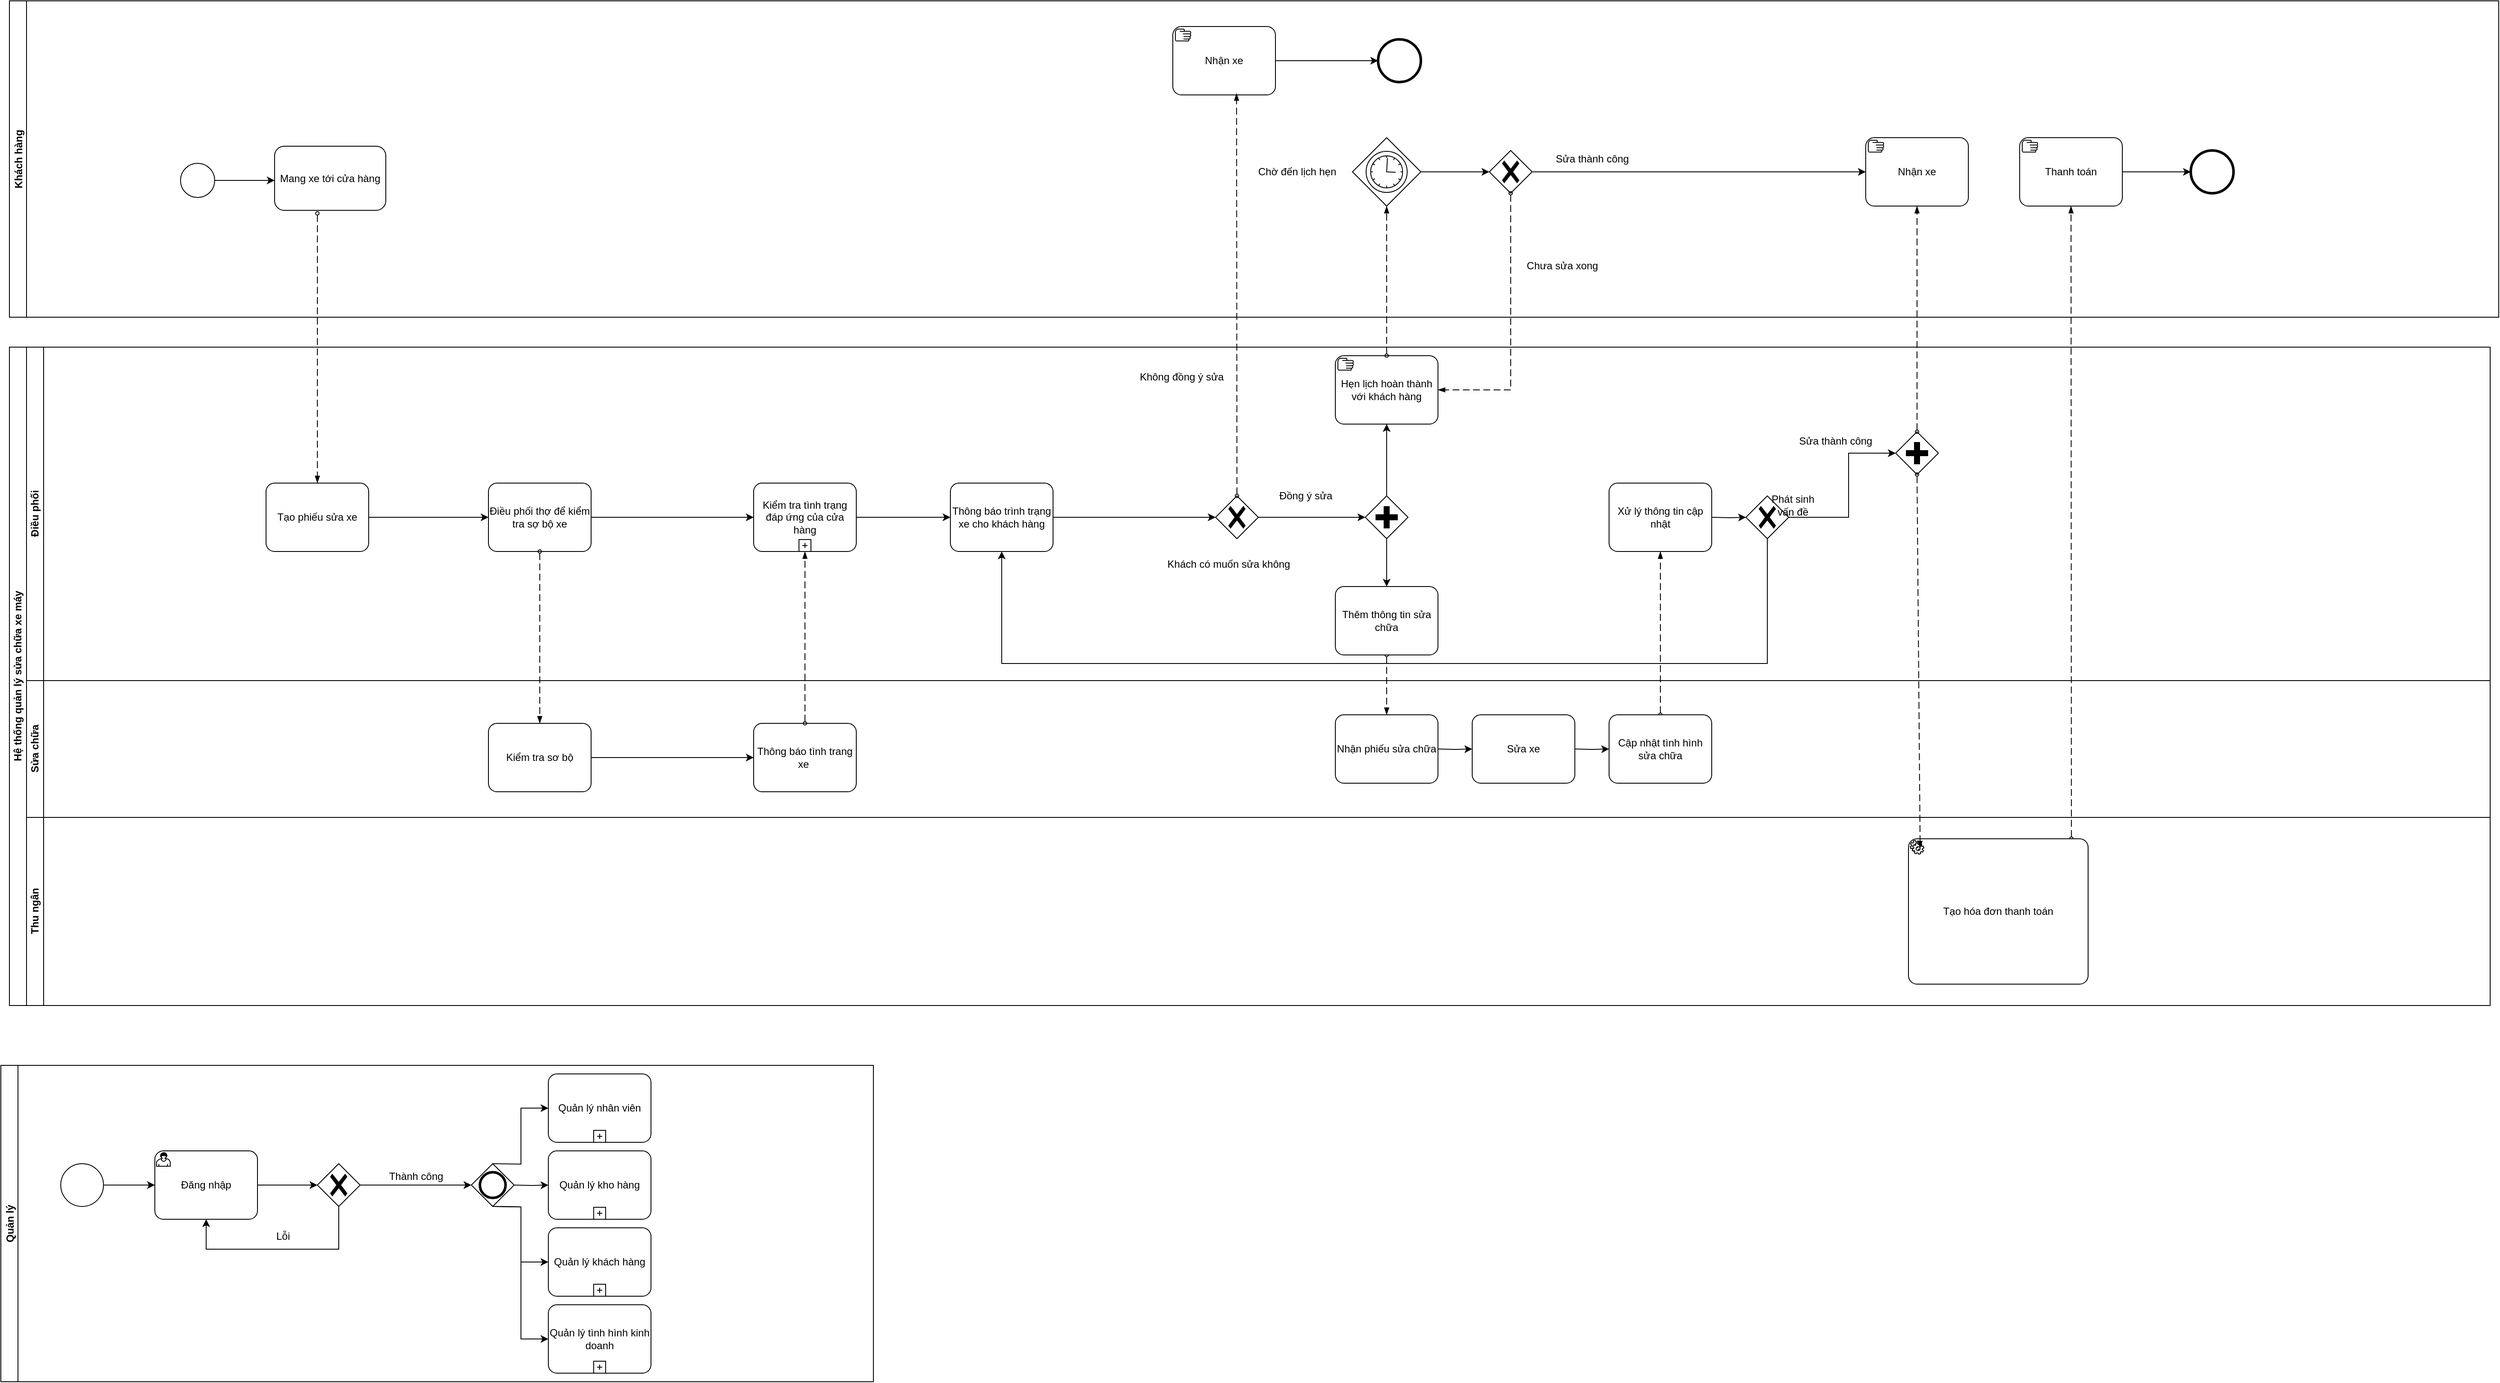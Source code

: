 <mxfile version="20.2.7" type="device" pages="4"><diagram id="p0h-zCFJF-XMpxxer-a9" name="Tổng quan"><mxGraphModel dx="2076" dy="1978" grid="1" gridSize="10" guides="1" tooltips="1" connect="1" arrows="1" fold="1" page="1" pageScale="1" pageWidth="1600" pageHeight="900" math="0" shadow="0"><root><mxCell id="0"/><mxCell id="1" parent="0"/><mxCell id="v5jHZDPW4fFupWbQQI6u-5" value="Hệ thống quản lý sửa chữa xe máy" style="swimlane;html=1;childLayout=stackLayout;resizeParent=1;resizeParentMax=0;horizontal=0;startSize=20;horizontalStack=0;" parent="1" vertex="1"><mxGeometry x="40" y="240" width="2900" height="770" as="geometry"/></mxCell><mxCell id="80jyqfgwuTs4RprgwyXy-5" value="" style="dashed=1;dashPattern=8 4;endArrow=blockThin;endFill=1;startArrow=oval;startFill=0;endSize=6;startSize=4;rounded=0;exitX=0.5;exitY=1;exitDx=0;exitDy=0;exitPerimeter=0;" parent="v5jHZDPW4fFupWbQQI6u-5" edge="1"><mxGeometry width="160" relative="1" as="geometry"><mxPoint x="1610" y="360" as="sourcePoint"/><mxPoint x="1610" y="430" as="targetPoint"/></mxGeometry></mxCell><mxCell id="80jyqfgwuTs4RprgwyXy-6" value="" style="dashed=1;dashPattern=8 4;endArrow=blockThin;endFill=1;startArrow=oval;startFill=0;endSize=6;startSize=4;rounded=0;exitX=0.5;exitY=0;exitDx=0;exitDy=0;exitPerimeter=0;" parent="v5jHZDPW4fFupWbQQI6u-5" edge="1"><mxGeometry width="160" relative="1" as="geometry"><mxPoint x="1930" y="430" as="sourcePoint"/><mxPoint x="1930" y="239" as="targetPoint"/></mxGeometry></mxCell><mxCell id="v5jHZDPW4fFupWbQQI6u-6" value="Điều phối" style="swimlane;html=1;startSize=20;horizontal=0;" parent="v5jHZDPW4fFupWbQQI6u-5" vertex="1"><mxGeometry x="20" width="2880" height="390" as="geometry"/></mxCell><mxCell id="v5jHZDPW4fFupWbQQI6u-37" value="Kiểm tra tình trạng đáp ứng của cửa hàng" style="points=[[0.25,0,0],[0.5,0,0],[0.75,0,0],[1,0.25,0],[1,0.5,0],[1,0.75,0],[0.75,1,0],[0.5,1,0],[0.25,1,0],[0,0.75,0],[0,0.5,0],[0,0.25,0]];shape=mxgraph.bpmn.task;whiteSpace=wrap;rectStyle=rounded;size=10;taskMarker=abstract;isLoopSub=1;rounded=0;strokeColor=default;" parent="v5jHZDPW4fFupWbQQI6u-6" vertex="1"><mxGeometry x="850" y="159" width="120" height="80" as="geometry"/></mxCell><mxCell id="v5jHZDPW4fFupWbQQI6u-53" style="edgeStyle=orthogonalEdgeStyle;rounded=0;orthogonalLoop=1;jettySize=auto;html=1;exitX=1;exitY=0.5;exitDx=0;exitDy=0;exitPerimeter=0;entryX=0;entryY=0.5;entryDx=0;entryDy=0;entryPerimeter=0;" parent="v5jHZDPW4fFupWbQQI6u-6" target="v5jHZDPW4fFupWbQQI6u-52" edge="1"><mxGeometry relative="1" as="geometry"><mxPoint x="1970" y="199" as="sourcePoint"/></mxGeometry></mxCell><mxCell id="v5jHZDPW4fFupWbQQI6u-56" style="edgeStyle=orthogonalEdgeStyle;rounded=0;orthogonalLoop=1;jettySize=auto;html=1;exitX=1;exitY=0.5;exitDx=0;exitDy=0;exitPerimeter=0;" parent="v5jHZDPW4fFupWbQQI6u-6" source="v5jHZDPW4fFupWbQQI6u-52" target="v5jHZDPW4fFupWbQQI6u-55" edge="1"><mxGeometry relative="1" as="geometry"><mxPoint x="2180" y="124" as="targetPoint"/><Array as="points"><mxPoint x="2130" y="199"/><mxPoint x="2130" y="124"/></Array></mxGeometry></mxCell><mxCell id="v5jHZDPW4fFupWbQQI6u-52" value="" style="points=[[0.25,0.25,0],[0.5,0,0],[0.75,0.25,0],[1,0.5,0],[0.75,0.75,0],[0.5,1,0],[0.25,0.75,0],[0,0.5,0]];shape=mxgraph.bpmn.gateway2;html=1;verticalLabelPosition=bottom;labelBackgroundColor=#ffffff;verticalAlign=top;align=center;perimeter=rhombusPerimeter;outlineConnect=0;outline=none;symbol=none;gwType=exclusive;rounded=0;strokeColor=default;" parent="v5jHZDPW4fFupWbQQI6u-6" vertex="1"><mxGeometry x="2010" y="174" width="50" height="50" as="geometry"/></mxCell><mxCell id="v5jHZDPW4fFupWbQQI6u-55" value="" style="points=[[0.25,0.25,0],[0.5,0,0],[0.75,0.25,0],[1,0.5,0],[0.75,0.75,0],[0.5,1,0],[0.25,0.75,0],[0,0.5,0]];shape=mxgraph.bpmn.gateway2;html=1;verticalLabelPosition=bottom;labelBackgroundColor=#ffffff;verticalAlign=top;align=center;perimeter=rhombusPerimeter;outlineConnect=0;outline=none;symbol=none;gwType=parallel;rounded=0;strokeColor=default;" parent="v5jHZDPW4fFupWbQQI6u-6" vertex="1"><mxGeometry x="2185" y="99" width="50" height="50" as="geometry"/></mxCell><mxCell id="v5jHZDPW4fFupWbQQI6u-57" value="Sửa thành công" style="text;html=1;strokeColor=none;fillColor=none;align=center;verticalAlign=middle;whiteSpace=wrap;rounded=0;" parent="v5jHZDPW4fFupWbQQI6u-6" vertex="1"><mxGeometry x="2070" y="95" width="90" height="30" as="geometry"/></mxCell><mxCell id="80jyqfgwuTs4RprgwyXy-2" style="edgeStyle=orthogonalEdgeStyle;rounded=0;orthogonalLoop=1;jettySize=auto;html=1;exitX=1;exitY=0.5;exitDx=0;exitDy=0;exitPerimeter=0;" parent="v5jHZDPW4fFupWbQQI6u-6" source="9EQvEu14PsmmzbZnOJBk-1" target="GuH3VwIG147HPcyBnT8T-10" edge="1"><mxGeometry relative="1" as="geometry"><mxPoint x="1540" y="150" as="targetPoint"/></mxGeometry></mxCell><mxCell id="9EQvEu14PsmmzbZnOJBk-1" value="" style="points=[[0.25,0.25,0],[0.5,0,0],[0.75,0.25,0],[1,0.5,0],[0.75,0.75,0],[0.5,1,0],[0.25,0.75,0],[0,0.5,0]];shape=mxgraph.bpmn.gateway2;html=1;verticalLabelPosition=bottom;labelBackgroundColor=#ffffff;verticalAlign=top;align=center;perimeter=rhombusPerimeter;outlineConnect=0;outline=none;symbol=none;gwType=exclusive;rounded=0;strokeColor=default;" parent="v5jHZDPW4fFupWbQQI6u-6" vertex="1"><mxGeometry x="1390" y="174" width="50" height="50" as="geometry"/></mxCell><mxCell id="9EQvEu14PsmmzbZnOJBk-4" value="Không đồng ý sửa" style="text;html=1;align=center;verticalAlign=middle;resizable=0;points=[];autosize=1;strokeColor=none;fillColor=none;" parent="v5jHZDPW4fFupWbQQI6u-6" vertex="1"><mxGeometry x="1290" y="20" width="120" height="30" as="geometry"/></mxCell><mxCell id="80jyqfgwuTs4RprgwyXy-3" value="Đồng ý sửa" style="text;html=1;align=center;verticalAlign=middle;resizable=0;points=[];autosize=1;strokeColor=none;fillColor=none;" parent="v5jHZDPW4fFupWbQQI6u-6" vertex="1"><mxGeometry x="1450" y="159" width="90" height="30" as="geometry"/></mxCell><mxCell id="80jyqfgwuTs4RprgwyXy-11" value="Phát sinh vấn đề" style="text;html=1;strokeColor=none;fillColor=none;align=center;verticalAlign=middle;whiteSpace=wrap;rounded=0;" parent="v5jHZDPW4fFupWbQQI6u-6" vertex="1"><mxGeometry x="2030" y="170" width="70" height="30" as="geometry"/></mxCell><mxCell id="GuH3VwIG147HPcyBnT8T-11" style="edgeStyle=orthogonalEdgeStyle;rounded=0;orthogonalLoop=1;jettySize=auto;html=1;entryX=0.5;entryY=0;entryDx=0;entryDy=0;entryPerimeter=0;" parent="v5jHZDPW4fFupWbQQI6u-6" source="GuH3VwIG147HPcyBnT8T-10" edge="1"><mxGeometry relative="1" as="geometry"><mxPoint x="1590" y="280" as="targetPoint"/></mxGeometry></mxCell><mxCell id="fCFEYFIJh_P_er85yEgJ-2" style="edgeStyle=orthogonalEdgeStyle;rounded=0;orthogonalLoop=1;jettySize=auto;html=1;exitX=0.5;exitY=0;exitDx=0;exitDy=0;exitPerimeter=0;entryX=0.5;entryY=1;entryDx=0;entryDy=0;entryPerimeter=0;" parent="v5jHZDPW4fFupWbQQI6u-6" source="GuH3VwIG147HPcyBnT8T-10" target="fCFEYFIJh_P_er85yEgJ-1" edge="1"><mxGeometry relative="1" as="geometry"/></mxCell><mxCell id="GuH3VwIG147HPcyBnT8T-10" value="" style="points=[[0.25,0.25,0],[0.5,0,0],[0.75,0.25,0],[1,0.5,0],[0.75,0.75,0],[0.5,1,0],[0.25,0.75,0],[0,0.5,0]];shape=mxgraph.bpmn.gateway2;html=1;verticalLabelPosition=bottom;labelBackgroundColor=#ffffff;verticalAlign=top;align=center;perimeter=rhombusPerimeter;outlineConnect=0;outline=none;symbol=none;gwType=parallel;rounded=0;strokeColor=default;" parent="v5jHZDPW4fFupWbQQI6u-6" vertex="1"><mxGeometry x="1565" y="174" width="50" height="50" as="geometry"/></mxCell><mxCell id="fCFEYFIJh_P_er85yEgJ-1" value="Hẹn lịch hoàn thành với khách hàng" style="points=[[0.25,0,0],[0.5,0,0],[0.75,0,0],[1,0.25,0],[1,0.5,0],[1,0.75,0],[0.75,1,0],[0.5,1,0],[0.25,1,0],[0,0.75,0],[0,0.5,0],[0,0.25,0]];shape=mxgraph.bpmn.task;whiteSpace=wrap;rectStyle=rounded;size=10;taskMarker=manual;rounded=0;strokeColor=default;" parent="v5jHZDPW4fFupWbQQI6u-6" vertex="1"><mxGeometry x="1530" y="10" width="120" height="80" as="geometry"/></mxCell><mxCell id="FqP6sV1nlRpO5HtAJ-EK-13" value="Khách có muốn sửa không" style="text;html=1;align=center;verticalAlign=middle;resizable=0;points=[];autosize=1;strokeColor=none;fillColor=none;" parent="v5jHZDPW4fFupWbQQI6u-6" vertex="1"><mxGeometry x="1320" y="239" width="170" height="30" as="geometry"/></mxCell><mxCell id="PkiTw06CRmydBJIM0kl1-2" value="" style="endArrow=classic;html=1;rounded=0;exitX=1;exitY=0.5;exitDx=0;exitDy=0;exitPerimeter=0;entryX=0;entryY=0.5;entryDx=0;entryDy=0;entryPerimeter=0;" parent="v5jHZDPW4fFupWbQQI6u-6" edge="1"><mxGeometry width="50" height="50" relative="1" as="geometry"><mxPoint x="400" y="199" as="sourcePoint"/><mxPoint x="540" y="199" as="targetPoint"/></mxGeometry></mxCell><mxCell id="PkiTw06CRmydBJIM0kl1-3" value="" style="endArrow=classic;html=1;rounded=0;exitX=1;exitY=0.5;exitDx=0;exitDy=0;exitPerimeter=0;entryX=0;entryY=0.5;entryDx=0;entryDy=0;entryPerimeter=0;" parent="v5jHZDPW4fFupWbQQI6u-6" edge="1"><mxGeometry width="50" height="50" relative="1" as="geometry"><mxPoint x="660" y="199" as="sourcePoint"/><mxPoint x="850" y="199" as="targetPoint"/></mxGeometry></mxCell><mxCell id="ldEVwkU6t6LXdBscrzqg-1" value="Tạo phiếu sửa xe" style="points=[[0.25,0,0],[0.5,0,0],[0.75,0,0],[1,0.25,0],[1,0.5,0],[1,0.75,0],[0.75,1,0],[0.5,1,0],[0.25,1,0],[0,0.75,0],[0,0.5,0],[0,0.25,0]];shape=mxgraph.bpmn.task;whiteSpace=wrap;rectStyle=rounded;size=10;taskMarker=abstract;" vertex="1" parent="v5jHZDPW4fFupWbQQI6u-6"><mxGeometry x="280" y="159" width="120" height="80" as="geometry"/></mxCell><mxCell id="ldEVwkU6t6LXdBscrzqg-2" value="Điều phối thợ để kiểm tra sợ bộ xe" style="points=[[0.25,0,0],[0.5,0,0],[0.75,0,0],[1,0.25,0],[1,0.5,0],[1,0.75,0],[0.75,1,0],[0.5,1,0],[0.25,1,0],[0,0.75,0],[0,0.5,0],[0,0.25,0]];shape=mxgraph.bpmn.task;whiteSpace=wrap;rectStyle=rounded;size=10;taskMarker=abstract;" vertex="1" parent="v5jHZDPW4fFupWbQQI6u-6"><mxGeometry x="540" y="159" width="120" height="80" as="geometry"/></mxCell><mxCell id="ldEVwkU6t6LXdBscrzqg-4" value="Thông báo trình trạng xe cho khách hàng" style="points=[[0.25,0,0],[0.5,0,0],[0.75,0,0],[1,0.25,0],[1,0.5,0],[1,0.75,0],[0.75,1,0],[0.5,1,0],[0.25,1,0],[0,0.75,0],[0,0.5,0],[0,0.25,0]];shape=mxgraph.bpmn.task;whiteSpace=wrap;rectStyle=rounded;size=10;taskMarker=abstract;" vertex="1" parent="v5jHZDPW4fFupWbQQI6u-6"><mxGeometry x="1080" y="159" width="120" height="80" as="geometry"/></mxCell><mxCell id="ldEVwkU6t6LXdBscrzqg-5" value="" style="endArrow=classic;html=1;rounded=0;exitX=1;exitY=0.5;exitDx=0;exitDy=0;exitPerimeter=0;entryX=0;entryY=0.5;entryDx=0;entryDy=0;entryPerimeter=0;" edge="1" parent="v5jHZDPW4fFupWbQQI6u-6" source="v5jHZDPW4fFupWbQQI6u-37" target="ldEVwkU6t6LXdBscrzqg-4"><mxGeometry width="50" height="50" relative="1" as="geometry"><mxPoint x="670" y="209" as="sourcePoint"/><mxPoint x="860" y="209" as="targetPoint"/></mxGeometry></mxCell><mxCell id="ldEVwkU6t6LXdBscrzqg-6" value="" style="endArrow=classic;html=1;rounded=0;exitX=1;exitY=0.5;exitDx=0;exitDy=0;exitPerimeter=0;entryX=0;entryY=0.5;entryDx=0;entryDy=0;entryPerimeter=0;" edge="1" parent="v5jHZDPW4fFupWbQQI6u-6" source="ldEVwkU6t6LXdBscrzqg-4" target="9EQvEu14PsmmzbZnOJBk-1"><mxGeometry width="50" height="50" relative="1" as="geometry"><mxPoint x="980" y="209" as="sourcePoint"/><mxPoint x="1090.0" y="209" as="targetPoint"/></mxGeometry></mxCell><mxCell id="ldEVwkU6t6LXdBscrzqg-9" value="Thêm thông tin sửa chữa" style="points=[[0.25,0,0],[0.5,0,0],[0.75,0,0],[1,0.25,0],[1,0.5,0],[1,0.75,0],[0.75,1,0],[0.5,1,0],[0.25,1,0],[0,0.75,0],[0,0.5,0],[0,0.25,0]];shape=mxgraph.bpmn.task;whiteSpace=wrap;rectStyle=rounded;size=10;taskMarker=abstract;" vertex="1" parent="v5jHZDPW4fFupWbQQI6u-6"><mxGeometry x="1530" y="280" width="120" height="80" as="geometry"/></mxCell><mxCell id="ldEVwkU6t6LXdBscrzqg-14" value="Xử lý thông tin cập nhật" style="points=[[0.25,0,0],[0.5,0,0],[0.75,0,0],[1,0.25,0],[1,0.5,0],[1,0.75,0],[0.75,1,0],[0.5,1,0],[0.25,1,0],[0,0.75,0],[0,0.5,0],[0,0.25,0]];shape=mxgraph.bpmn.task;whiteSpace=wrap;rectStyle=rounded;size=10;taskMarker=abstract;" vertex="1" parent="v5jHZDPW4fFupWbQQI6u-6"><mxGeometry x="1850" y="159" width="120" height="80" as="geometry"/></mxCell><mxCell id="ldEVwkU6t6LXdBscrzqg-15" style="edgeStyle=orthogonalEdgeStyle;rounded=0;orthogonalLoop=1;jettySize=auto;html=1;exitX=0.5;exitY=1;exitDx=0;exitDy=0;exitPerimeter=0;entryX=0.5;entryY=1;entryDx=0;entryDy=0;entryPerimeter=0;" edge="1" parent="v5jHZDPW4fFupWbQQI6u-6" source="v5jHZDPW4fFupWbQQI6u-52" target="ldEVwkU6t6LXdBscrzqg-4"><mxGeometry relative="1" as="geometry"><mxPoint x="1575" y="209" as="targetPoint"/><mxPoint x="1450" y="209" as="sourcePoint"/><Array as="points"><mxPoint x="2035" y="370"/><mxPoint x="1140" y="370"/></Array></mxGeometry></mxCell><mxCell id="v5jHZDPW4fFupWbQQI6u-7" value="Sửa chữa" style="swimlane;html=1;startSize=20;horizontal=0;" parent="v5jHZDPW4fFupWbQQI6u-5" vertex="1"><mxGeometry x="20" y="390" width="2880" height="160" as="geometry"/></mxCell><mxCell id="v5jHZDPW4fFupWbQQI6u-49" style="edgeStyle=orthogonalEdgeStyle;rounded=0;orthogonalLoop=1;jettySize=auto;html=1;" parent="v5jHZDPW4fFupWbQQI6u-7" edge="1"><mxGeometry relative="1" as="geometry"><mxPoint x="1650" y="80" as="sourcePoint"/><mxPoint x="1690" y="80" as="targetPoint"/></mxGeometry></mxCell><mxCell id="v5jHZDPW4fFupWbQQI6u-50" style="edgeStyle=orthogonalEdgeStyle;rounded=0;orthogonalLoop=1;jettySize=auto;html=1;entryX=0;entryY=0.5;entryDx=0;entryDy=0;entryPerimeter=0;" parent="v5jHZDPW4fFupWbQQI6u-7" edge="1"><mxGeometry relative="1" as="geometry"><mxPoint x="1810" y="80" as="sourcePoint"/><mxPoint x="1850" y="80" as="targetPoint"/></mxGeometry></mxCell><mxCell id="81cnsh_gIkUJdfWjpG6X-12" value="" style="edgeStyle=orthogonalEdgeStyle;rounded=0;orthogonalLoop=1;jettySize=auto;html=1;exitX=1;exitY=0.5;exitDx=0;exitDy=0;exitPerimeter=0;entryX=0;entryY=0.5;entryDx=0;entryDy=0;entryPerimeter=0;" parent="v5jHZDPW4fFupWbQQI6u-7" edge="1"><mxGeometry relative="1" as="geometry"><mxPoint x="660" y="90" as="sourcePoint"/><mxPoint x="850" y="90" as="targetPoint"/></mxGeometry></mxCell><mxCell id="ldEVwkU6t6LXdBscrzqg-3" value="Kiểm tra sơ bộ" style="points=[[0.25,0,0],[0.5,0,0],[0.75,0,0],[1,0.25,0],[1,0.5,0],[1,0.75,0],[0.75,1,0],[0.5,1,0],[0.25,1,0],[0,0.75,0],[0,0.5,0],[0,0.25,0]];shape=mxgraph.bpmn.task;whiteSpace=wrap;rectStyle=rounded;size=10;taskMarker=abstract;" vertex="1" parent="v5jHZDPW4fFupWbQQI6u-7"><mxGeometry x="540" y="50" width="120" height="80" as="geometry"/></mxCell><mxCell id="ldEVwkU6t6LXdBscrzqg-10" value="Thông báo tình trang xe " style="points=[[0.25,0,0],[0.5,0,0],[0.75,0,0],[1,0.25,0],[1,0.5,0],[1,0.75,0],[0.75,1,0],[0.5,1,0],[0.25,1,0],[0,0.75,0],[0,0.5,0],[0,0.25,0]];shape=mxgraph.bpmn.task;whiteSpace=wrap;rectStyle=rounded;size=10;taskMarker=abstract;" vertex="1" parent="v5jHZDPW4fFupWbQQI6u-7"><mxGeometry x="850" y="50" width="120" height="80" as="geometry"/></mxCell><mxCell id="ldEVwkU6t6LXdBscrzqg-11" value="Nhận phiếu sửa chữa" style="points=[[0.25,0,0],[0.5,0,0],[0.75,0,0],[1,0.25,0],[1,0.5,0],[1,0.75,0],[0.75,1,0],[0.5,1,0],[0.25,1,0],[0,0.75,0],[0,0.5,0],[0,0.25,0]];shape=mxgraph.bpmn.task;whiteSpace=wrap;rectStyle=rounded;size=10;taskMarker=abstract;" vertex="1" parent="v5jHZDPW4fFupWbQQI6u-7"><mxGeometry x="1530" y="40" width="120" height="80" as="geometry"/></mxCell><mxCell id="ldEVwkU6t6LXdBscrzqg-12" value="Sửa xe" style="points=[[0.25,0,0],[0.5,0,0],[0.75,0,0],[1,0.25,0],[1,0.5,0],[1,0.75,0],[0.75,1,0],[0.5,1,0],[0.25,1,0],[0,0.75,0],[0,0.5,0],[0,0.25,0]];shape=mxgraph.bpmn.task;whiteSpace=wrap;rectStyle=rounded;size=10;taskMarker=abstract;" vertex="1" parent="v5jHZDPW4fFupWbQQI6u-7"><mxGeometry x="1690" y="40" width="120" height="80" as="geometry"/></mxCell><mxCell id="ldEVwkU6t6LXdBscrzqg-13" value="Cập nhật tình hình sửa chữa" style="points=[[0.25,0,0],[0.5,0,0],[0.75,0,0],[1,0.25,0],[1,0.5,0],[1,0.75,0],[0.75,1,0],[0.5,1,0],[0.25,1,0],[0,0.75,0],[0,0.5,0],[0,0.25,0]];shape=mxgraph.bpmn.task;whiteSpace=wrap;rectStyle=rounded;size=10;taskMarker=abstract;" vertex="1" parent="v5jHZDPW4fFupWbQQI6u-7"><mxGeometry x="1850" y="40" width="120" height="80" as="geometry"/></mxCell><mxCell id="v5jHZDPW4fFupWbQQI6u-8" value="Thu ngân" style="swimlane;html=1;startSize=20;horizontal=0;" parent="v5jHZDPW4fFupWbQQI6u-5" vertex="1"><mxGeometry x="20" y="550" width="2880" height="220" as="geometry"/></mxCell><mxCell id="81cnsh_gIkUJdfWjpG6X-9" value="" style="dashed=1;dashPattern=8 4;endArrow=blockThin;endFill=1;startArrow=oval;startFill=0;endSize=6;startSize=4;rounded=0;entryX=0.5;entryY=0;entryDx=0;entryDy=0;entryPerimeter=0;exitX=0.5;exitY=1;exitDx=0;exitDy=0;exitPerimeter=0;" parent="v5jHZDPW4fFupWbQQI6u-5" edge="1"><mxGeometry width="160" relative="1" as="geometry"><mxPoint x="620" y="239" as="sourcePoint"/><mxPoint x="620" y="440" as="targetPoint"/></mxGeometry></mxCell><mxCell id="81cnsh_gIkUJdfWjpG6X-15" value="" style="dashed=1;dashPattern=8 4;endArrow=blockThin;endFill=1;startArrow=oval;startFill=0;endSize=6;startSize=4;rounded=0;exitX=0.5;exitY=0;exitDx=0;exitDy=0;exitPerimeter=0;entryX=0.5;entryY=1;entryDx=0;entryDy=0;entryPerimeter=0;" parent="v5jHZDPW4fFupWbQQI6u-5" edge="1"><mxGeometry width="160" relative="1" as="geometry"><mxPoint x="930" y="440" as="sourcePoint"/><mxPoint x="930" y="239" as="targetPoint"/></mxGeometry></mxCell><mxCell id="v5jHZDPW4fFupWbQQI6u-24" value="Khách hàng" style="swimlane;startSize=20;horizontal=0;rounded=0;strokeColor=default;" parent="1" vertex="1"><mxGeometry x="40" y="-165" width="2910" height="370" as="geometry"/></mxCell><mxCell id="GuH3VwIG147HPcyBnT8T-1" style="edgeStyle=orthogonalEdgeStyle;rounded=0;orthogonalLoop=1;jettySize=auto;html=1;exitX=1;exitY=0.5;exitDx=0;exitDy=0;exitPerimeter=0;entryX=0;entryY=0.5;entryDx=0;entryDy=0;entryPerimeter=0;" parent="v5jHZDPW4fFupWbQQI6u-24" source="v5jHZDPW4fFupWbQQI6u-25" edge="1"><mxGeometry relative="1" as="geometry"><mxPoint x="310" y="210" as="targetPoint"/></mxGeometry></mxCell><mxCell id="v5jHZDPW4fFupWbQQI6u-25" value="" style="points=[[0.145,0.145,0],[0.5,0,0],[0.855,0.145,0],[1,0.5,0],[0.855,0.855,0],[0.5,1,0],[0.145,0.855,0],[0,0.5,0]];shape=mxgraph.bpmn.event;html=1;verticalLabelPosition=bottom;labelBackgroundColor=#ffffff;verticalAlign=top;align=center;perimeter=ellipsePerimeter;outlineConnect=0;aspect=fixed;outline=standard;symbol=general;rounded=0;strokeColor=default;" parent="v5jHZDPW4fFupWbQQI6u-24" vertex="1"><mxGeometry x="200" y="190" width="40" height="40" as="geometry"/></mxCell><mxCell id="v5jHZDPW4fFupWbQQI6u-40" value="Nhận xe" style="points=[[0.25,0,0],[0.5,0,0],[0.75,0,0],[1,0.25,0],[1,0.5,0],[1,0.75,0],[0.75,1,0],[0.5,1,0],[0.25,1,0],[0,0.75,0],[0,0.5,0],[0,0.25,0]];shape=mxgraph.bpmn.task;whiteSpace=wrap;rectStyle=rounded;size=10;taskMarker=manual;rounded=0;strokeColor=default;" parent="v5jHZDPW4fFupWbQQI6u-24" vertex="1"><mxGeometry x="1360" y="30" width="120" height="80" as="geometry"/></mxCell><mxCell id="v5jHZDPW4fFupWbQQI6u-60" value="Nhận xe" style="points=[[0.25,0,0],[0.5,0,0],[0.75,0,0],[1,0.25,0],[1,0.5,0],[1,0.75,0],[0.75,1,0],[0.5,1,0],[0.25,1,0],[0,0.75,0],[0,0.5,0],[0,0.25,0]];shape=mxgraph.bpmn.task;whiteSpace=wrap;rectStyle=rounded;size=10;taskMarker=manual;rounded=0;strokeColor=default;" parent="v5jHZDPW4fFupWbQQI6u-24" vertex="1"><mxGeometry x="2170" y="160" width="120" height="80" as="geometry"/></mxCell><mxCell id="v5jHZDPW4fFupWbQQI6u-71" style="edgeStyle=orthogonalEdgeStyle;rounded=0;orthogonalLoop=1;jettySize=auto;html=1;entryX=0;entryY=0.5;entryDx=0;entryDy=0;entryPerimeter=0;" parent="v5jHZDPW4fFupWbQQI6u-24" source="v5jHZDPW4fFupWbQQI6u-69" target="v5jHZDPW4fFupWbQQI6u-70" edge="1"><mxGeometry relative="1" as="geometry"/></mxCell><mxCell id="v5jHZDPW4fFupWbQQI6u-69" value="Thanh toán" style="points=[[0.25,0,0],[0.5,0,0],[0.75,0,0],[1,0.25,0],[1,0.5,0],[1,0.75,0],[0.75,1,0],[0.5,1,0],[0.25,1,0],[0,0.75,0],[0,0.5,0],[0,0.25,0]];shape=mxgraph.bpmn.task;whiteSpace=wrap;rectStyle=rounded;size=10;taskMarker=manual;rounded=0;strokeColor=default;" parent="v5jHZDPW4fFupWbQQI6u-24" vertex="1"><mxGeometry x="2350" y="160" width="120" height="80" as="geometry"/></mxCell><mxCell id="v5jHZDPW4fFupWbQQI6u-70" value="" style="points=[[0.145,0.145,0],[0.5,0,0],[0.855,0.145,0],[1,0.5,0],[0.855,0.855,0],[0.5,1,0],[0.145,0.855,0],[0,0.5,0]];shape=mxgraph.bpmn.event;html=1;verticalLabelPosition=bottom;labelBackgroundColor=#ffffff;verticalAlign=top;align=center;perimeter=ellipsePerimeter;outlineConnect=0;aspect=fixed;outline=end;symbol=terminate2;rounded=0;strokeColor=default;" parent="v5jHZDPW4fFupWbQQI6u-24" vertex="1"><mxGeometry x="2550" y="175" width="50" height="50" as="geometry"/></mxCell><mxCell id="v5jHZDPW4fFupWbQQI6u-11" value="" style="points=[[0.145,0.145,0],[0.5,0,0],[0.855,0.145,0],[1,0.5,0],[0.855,0.855,0],[0.5,1,0],[0.145,0.855,0],[0,0.5,0]];shape=mxgraph.bpmn.event;html=1;verticalLabelPosition=bottom;labelBackgroundColor=#ffffff;verticalAlign=top;align=center;perimeter=ellipsePerimeter;outlineConnect=0;aspect=fixed;outline=end;symbol=terminate2;rounded=0;strokeColor=default;" parent="v5jHZDPW4fFupWbQQI6u-24" vertex="1"><mxGeometry x="1600" y="45" width="50" height="50" as="geometry"/></mxCell><mxCell id="v5jHZDPW4fFupWbQQI6u-44" style="edgeStyle=orthogonalEdgeStyle;rounded=0;orthogonalLoop=1;jettySize=auto;html=1;exitX=1;exitY=0.5;exitDx=0;exitDy=0;exitPerimeter=0;" parent="v5jHZDPW4fFupWbQQI6u-24" source="v5jHZDPW4fFupWbQQI6u-40" target="v5jHZDPW4fFupWbQQI6u-11" edge="1"><mxGeometry relative="1" as="geometry"/></mxCell><mxCell id="fCFEYFIJh_P_er85yEgJ-8" style="edgeStyle=orthogonalEdgeStyle;rounded=0;orthogonalLoop=1;jettySize=auto;html=1;exitX=1;exitY=0.5;exitDx=0;exitDy=0;exitPerimeter=0;entryX=0;entryY=0.5;entryDx=0;entryDy=0;entryPerimeter=0;" parent="v5jHZDPW4fFupWbQQI6u-24" source="fCFEYFIJh_P_er85yEgJ-3" target="fCFEYFIJh_P_er85yEgJ-7" edge="1"><mxGeometry relative="1" as="geometry"/></mxCell><mxCell id="fCFEYFIJh_P_er85yEgJ-3" value="" style="points=[[0.25,0.25,0],[0.5,0,0],[0.75,0.25,0],[1,0.5,0],[0.75,0.75,0],[0.5,1,0],[0.25,0.75,0],[0,0.5,0]];shape=mxgraph.bpmn.gateway2;html=1;verticalLabelPosition=bottom;labelBackgroundColor=#ffffff;verticalAlign=top;align=center;perimeter=rhombusPerimeter;outlineConnect=0;outline=standard;symbol=timer;rounded=0;strokeColor=default;" parent="v5jHZDPW4fFupWbQQI6u-24" vertex="1"><mxGeometry x="1570" y="160" width="80" height="80" as="geometry"/></mxCell><mxCell id="fCFEYFIJh_P_er85yEgJ-5" value="Chờ đến lịch hẹn" style="text;html=1;align=center;verticalAlign=middle;resizable=0;points=[];autosize=1;strokeColor=none;fillColor=none;" parent="v5jHZDPW4fFupWbQQI6u-24" vertex="1"><mxGeometry x="1450" y="185" width="110" height="30" as="geometry"/></mxCell><mxCell id="fCFEYFIJh_P_er85yEgJ-9" style="edgeStyle=orthogonalEdgeStyle;rounded=0;orthogonalLoop=1;jettySize=auto;html=1;exitX=1;exitY=0.5;exitDx=0;exitDy=0;exitPerimeter=0;" parent="v5jHZDPW4fFupWbQQI6u-24" source="fCFEYFIJh_P_er85yEgJ-7" target="v5jHZDPW4fFupWbQQI6u-60" edge="1"><mxGeometry relative="1" as="geometry"/></mxCell><mxCell id="fCFEYFIJh_P_er85yEgJ-7" value="" style="points=[[0.25,0.25,0],[0.5,0,0],[0.75,0.25,0],[1,0.5,0],[0.75,0.75,0],[0.5,1,0],[0.25,0.75,0],[0,0.5,0]];shape=mxgraph.bpmn.gateway2;html=1;verticalLabelPosition=bottom;labelBackgroundColor=#ffffff;verticalAlign=top;align=center;perimeter=rhombusPerimeter;outlineConnect=0;outline=none;symbol=none;gwType=exclusive;rounded=0;strokeColor=default;" parent="v5jHZDPW4fFupWbQQI6u-24" vertex="1"><mxGeometry x="1730" y="175" width="50" height="50" as="geometry"/></mxCell><mxCell id="fCFEYFIJh_P_er85yEgJ-13" value="Chưa sửa xong" style="text;html=1;align=center;verticalAlign=middle;resizable=0;points=[];autosize=1;strokeColor=none;fillColor=none;" parent="v5jHZDPW4fFupWbQQI6u-24" vertex="1"><mxGeometry x="1760" y="295" width="110" height="30" as="geometry"/></mxCell><mxCell id="G2o9rgDoG2TAMwvPS7mp-2" value="Mang xe tới cửa hàng" style="rounded=1;whiteSpace=wrap;html=1;" vertex="1" parent="v5jHZDPW4fFupWbQQI6u-24"><mxGeometry x="310" y="170" width="130" height="75" as="geometry"/></mxCell><mxCell id="v5jHZDPW4fFupWbQQI6u-61" value="" style="dashed=1;dashPattern=8 4;endArrow=blockThin;endFill=1;startArrow=oval;startFill=0;endSize=6;startSize=4;rounded=0;exitX=0.5;exitY=0;exitDx=0;exitDy=0;exitPerimeter=0;" parent="1" source="v5jHZDPW4fFupWbQQI6u-55" target="v5jHZDPW4fFupWbQQI6u-60" edge="1"><mxGeometry width="160" relative="1" as="geometry"><mxPoint x="1865" y="260" as="sourcePoint"/><mxPoint x="2025" y="260" as="targetPoint"/></mxGeometry></mxCell><mxCell id="v5jHZDPW4fFupWbQQI6u-68" value="" style="dashed=1;dashPattern=8 4;endArrow=blockThin;endFill=1;startArrow=oval;startFill=0;endSize=6;startSize=4;rounded=0;exitX=0.907;exitY=-0.001;exitDx=0;exitDy=0;exitPerimeter=0;" parent="1" source="v5jHZDPW4fFupWbQQI6u-66" target="v5jHZDPW4fFupWbQQI6u-69" edge="1"><mxGeometry width="160" relative="1" as="geometry"><mxPoint x="2000" y="820" as="sourcePoint"/><mxPoint x="1880" y="392.5" as="targetPoint"/></mxGeometry></mxCell><mxCell id="GuH3VwIG147HPcyBnT8T-8" value="" style="dashed=1;dashPattern=8 4;endArrow=blockThin;endFill=1;startArrow=oval;startFill=0;endSize=6;startSize=4;rounded=0;exitX=0.417;exitY=0.981;exitDx=0;exitDy=0;exitPerimeter=0;entryX=0.5;entryY=0;entryDx=0;entryDy=0;entryPerimeter=0;" parent="1" edge="1"><mxGeometry width="160" relative="1" as="geometry"><mxPoint x="400.04" y="83.48" as="sourcePoint"/><mxPoint x="400" y="399" as="targetPoint"/></mxGeometry></mxCell><mxCell id="fCFEYFIJh_P_er85yEgJ-4" value="" style="dashed=1;dashPattern=8 4;endArrow=blockThin;endFill=1;startArrow=oval;startFill=0;endSize=6;startSize=4;rounded=0;entryX=0.5;entryY=1;entryDx=0;entryDy=0;entryPerimeter=0;exitX=0.5;exitY=0;exitDx=0;exitDy=0;exitPerimeter=0;" parent="1" source="fCFEYFIJh_P_er85yEgJ-1" target="fCFEYFIJh_P_er85yEgJ-3" edge="1"><mxGeometry width="160" relative="1" as="geometry"><mxPoint x="1740" y="324.0" as="sourcePoint"/><mxPoint x="1740" y="55" as="targetPoint"/></mxGeometry></mxCell><mxCell id="fCFEYFIJh_P_er85yEgJ-10" value="Sửa thành công" style="text;html=1;align=center;verticalAlign=middle;resizable=0;points=[];autosize=1;strokeColor=none;fillColor=none;" parent="1" vertex="1"><mxGeometry x="1835" y="5" width="110" height="30" as="geometry"/></mxCell><mxCell id="fCFEYFIJh_P_er85yEgJ-20" value="" style="dashed=1;dashPattern=8 4;endArrow=blockThin;endFill=1;startArrow=oval;startFill=0;endSize=6;startSize=4;rounded=0;exitX=0.5;exitY=1;exitDx=0;exitDy=0;exitPerimeter=0;entryX=1;entryY=0.5;entryDx=0;entryDy=0;entryPerimeter=0;" parent="1" source="fCFEYFIJh_P_er85yEgJ-7" target="fCFEYFIJh_P_er85yEgJ-1" edge="1"><mxGeometry width="160" relative="1" as="geometry"><mxPoint x="1795" y="160" as="sourcePoint"/><mxPoint x="1790" y="270" as="targetPoint"/><Array as="points"><mxPoint x="1795" y="290"/></Array></mxGeometry></mxCell><mxCell id="fCFEYFIJh_P_er85yEgJ-23" value="Quản lý" style="swimlane;startSize=20;horizontal=0;rounded=0;strokeColor=default;" parent="1" vertex="1"><mxGeometry x="30" y="1080" width="1020" height="370" as="geometry"/></mxCell><mxCell id="j1dtmGjwKR8hmsmfr9J9-1" value="" style="points=[[0.145,0.145,0],[0.5,0,0],[0.855,0.145,0],[1,0.5,0],[0.855,0.855,0],[0.5,1,0],[0.145,0.855,0],[0,0.5,0]];shape=mxgraph.bpmn.event;html=1;verticalLabelPosition=bottom;labelBackgroundColor=#ffffff;verticalAlign=top;align=center;perimeter=ellipsePerimeter;outlineConnect=0;aspect=fixed;outline=standard;symbol=general;rounded=0;strokeColor=default;" parent="fCFEYFIJh_P_er85yEgJ-23" vertex="1"><mxGeometry x="70" y="115" width="50" height="50" as="geometry"/></mxCell><mxCell id="Xqdffq9qBfPCa3pv3ckf-1" style="edgeStyle=orthogonalEdgeStyle;rounded=0;orthogonalLoop=1;jettySize=auto;html=1;exitX=1;exitY=0.5;exitDx=0;exitDy=0;exitPerimeter=0;" parent="fCFEYFIJh_P_er85yEgJ-23" source="j1dtmGjwKR8hmsmfr9J9-1" target="Xqdffq9qBfPCa3pv3ckf-3" edge="1"><mxGeometry relative="1" as="geometry"><mxPoint x="130" y="140" as="sourcePoint"/></mxGeometry></mxCell><mxCell id="Xqdffq9qBfPCa3pv3ckf-3" value="Đăng nhập" style="points=[[0.25,0,0],[0.5,0,0],[0.75,0,0],[1,0.25,0],[1,0.5,0],[1,0.75,0],[0.75,1,0],[0.5,1,0],[0.25,1,0],[0,0.75,0],[0,0.5,0],[0,0.25,0]];shape=mxgraph.bpmn.task;whiteSpace=wrap;rectStyle=rounded;size=10;taskMarker=user;rounded=0;strokeColor=default;" parent="fCFEYFIJh_P_er85yEgJ-23" vertex="1"><mxGeometry x="180" y="100" width="120" height="80" as="geometry"/></mxCell><mxCell id="Xqdffq9qBfPCa3pv3ckf-4" style="edgeStyle=orthogonalEdgeStyle;rounded=0;orthogonalLoop=1;jettySize=auto;html=1;exitX=0.5;exitY=1;exitDx=0;exitDy=0;exitPerimeter=0;entryX=0.5;entryY=1;entryDx=0;entryDy=0;entryPerimeter=0;" parent="fCFEYFIJh_P_er85yEgJ-23" source="Xqdffq9qBfPCa3pv3ckf-5" target="Xqdffq9qBfPCa3pv3ckf-3" edge="1"><mxGeometry relative="1" as="geometry"><mxPoint x="10" y="85" as="targetPoint"/><Array as="points"><mxPoint x="395" y="215"/><mxPoint x="240" y="215"/></Array></mxGeometry></mxCell><mxCell id="Xqdffq9qBfPCa3pv3ckf-8" style="edgeStyle=orthogonalEdgeStyle;rounded=0;orthogonalLoop=1;jettySize=auto;html=1;" parent="fCFEYFIJh_P_er85yEgJ-23" source="Xqdffq9qBfPCa3pv3ckf-5" edge="1"><mxGeometry relative="1" as="geometry"><mxPoint x="550" y="140" as="targetPoint"/></mxGeometry></mxCell><mxCell id="Xqdffq9qBfPCa3pv3ckf-5" value="" style="points=[[0.25,0.25,0],[0.5,0,0],[0.75,0.25,0],[1,0.5,0],[0.75,0.75,0],[0.5,1,0],[0.25,0.75,0],[0,0.5,0]];shape=mxgraph.bpmn.gateway2;html=1;verticalLabelPosition=bottom;labelBackgroundColor=#ffffff;verticalAlign=top;align=center;perimeter=rhombusPerimeter;outlineConnect=0;outline=none;symbol=none;gwType=exclusive;rounded=0;strokeColor=default;" parent="fCFEYFIJh_P_er85yEgJ-23" vertex="1"><mxGeometry x="370" y="115" width="50" height="50" as="geometry"/></mxCell><mxCell id="Xqdffq9qBfPCa3pv3ckf-2" style="edgeStyle=orthogonalEdgeStyle;rounded=0;orthogonalLoop=1;jettySize=auto;html=1;exitX=1;exitY=0.5;exitDx=0;exitDy=0;exitPerimeter=0;entryX=0;entryY=0.5;entryDx=0;entryDy=0;entryPerimeter=0;" parent="fCFEYFIJh_P_er85yEgJ-23" source="Xqdffq9qBfPCa3pv3ckf-3" target="Xqdffq9qBfPCa3pv3ckf-5" edge="1"><mxGeometry relative="1" as="geometry"/></mxCell><mxCell id="Xqdffq9qBfPCa3pv3ckf-6" value="Lỗi" style="text;html=1;strokeColor=none;fillColor=none;align=center;verticalAlign=middle;whiteSpace=wrap;rounded=0;" parent="fCFEYFIJh_P_er85yEgJ-23" vertex="1"><mxGeometry x="290" y="185" width="80" height="30" as="geometry"/></mxCell><mxCell id="n76C8zDrSCiwi-L-CuHd-9" style="edgeStyle=orthogonalEdgeStyle;rounded=0;orthogonalLoop=1;jettySize=auto;html=1;exitX=1;exitY=0.5;exitDx=0;exitDy=0;exitPerimeter=0;" parent="fCFEYFIJh_P_er85yEgJ-23" target="n76C8zDrSCiwi-L-CuHd-8" edge="1"><mxGeometry relative="1" as="geometry"><mxPoint x="600" y="140" as="sourcePoint"/></mxGeometry></mxCell><mxCell id="n76C8zDrSCiwi-L-CuHd-13" style="edgeStyle=orthogonalEdgeStyle;rounded=0;orthogonalLoop=1;jettySize=auto;html=1;exitX=0.5;exitY=0;exitDx=0;exitDy=0;exitPerimeter=0;entryX=0;entryY=0.5;entryDx=0;entryDy=0;entryPerimeter=0;" parent="fCFEYFIJh_P_er85yEgJ-23" target="n76C8zDrSCiwi-L-CuHd-10" edge="1"><mxGeometry relative="1" as="geometry"><mxPoint x="575" y="115" as="sourcePoint"/></mxGeometry></mxCell><mxCell id="n76C8zDrSCiwi-L-CuHd-14" style="edgeStyle=orthogonalEdgeStyle;rounded=0;orthogonalLoop=1;jettySize=auto;html=1;exitX=0.5;exitY=1;exitDx=0;exitDy=0;exitPerimeter=0;entryX=0;entryY=0.5;entryDx=0;entryDy=0;entryPerimeter=0;" parent="fCFEYFIJh_P_er85yEgJ-23" target="n76C8zDrSCiwi-L-CuHd-12" edge="1"><mxGeometry relative="1" as="geometry"><mxPoint x="575" y="165" as="sourcePoint"/></mxGeometry></mxCell><mxCell id="n76C8zDrSCiwi-L-CuHd-15" style="edgeStyle=orthogonalEdgeStyle;rounded=0;orthogonalLoop=1;jettySize=auto;html=1;exitX=0.5;exitY=1;exitDx=0;exitDy=0;exitPerimeter=0;entryX=0;entryY=0.5;entryDx=0;entryDy=0;entryPerimeter=0;" parent="fCFEYFIJh_P_er85yEgJ-23" target="n76C8zDrSCiwi-L-CuHd-11" edge="1"><mxGeometry relative="1" as="geometry"><mxPoint x="575" y="165" as="sourcePoint"/></mxGeometry></mxCell><mxCell id="Xqdffq9qBfPCa3pv3ckf-9" value="Thành công" style="text;html=1;align=center;verticalAlign=middle;resizable=0;points=[];autosize=1;strokeColor=none;fillColor=none;" parent="fCFEYFIJh_P_er85yEgJ-23" vertex="1"><mxGeometry x="440" y="115" width="90" height="30" as="geometry"/></mxCell><mxCell id="n76C8zDrSCiwi-L-CuHd-8" value="Quản lý kho hàng" style="points=[[0.25,0,0],[0.5,0,0],[0.75,0,0],[1,0.25,0],[1,0.5,0],[1,0.75,0],[0.75,1,0],[0.5,1,0],[0.25,1,0],[0,0.75,0],[0,0.5,0],[0,0.25,0]];shape=mxgraph.bpmn.task;whiteSpace=wrap;rectStyle=rounded;size=10;taskMarker=abstract;isLoopSub=1;rounded=0;strokeColor=default;" parent="fCFEYFIJh_P_er85yEgJ-23" vertex="1"><mxGeometry x="640" y="100" width="120" height="80" as="geometry"/></mxCell><mxCell id="n76C8zDrSCiwi-L-CuHd-10" value="Quản lý nhân viên" style="points=[[0.25,0,0],[0.5,0,0],[0.75,0,0],[1,0.25,0],[1,0.5,0],[1,0.75,0],[0.75,1,0],[0.5,1,0],[0.25,1,0],[0,0.75,0],[0,0.5,0],[0,0.25,0]];shape=mxgraph.bpmn.task;whiteSpace=wrap;rectStyle=rounded;size=10;taskMarker=abstract;isLoopSub=1;rounded=0;strokeColor=default;" parent="fCFEYFIJh_P_er85yEgJ-23" vertex="1"><mxGeometry x="640" y="10" width="120" height="80" as="geometry"/></mxCell><mxCell id="n76C8zDrSCiwi-L-CuHd-11" value="Quản lý khách hàng" style="points=[[0.25,0,0],[0.5,0,0],[0.75,0,0],[1,0.25,0],[1,0.5,0],[1,0.75,0],[0.75,1,0],[0.5,1,0],[0.25,1,0],[0,0.75,0],[0,0.5,0],[0,0.25,0]];shape=mxgraph.bpmn.task;whiteSpace=wrap;rectStyle=rounded;size=10;taskMarker=abstract;isLoopSub=1;rounded=0;strokeColor=default;" parent="fCFEYFIJh_P_er85yEgJ-23" vertex="1"><mxGeometry x="640" y="190" width="120" height="80" as="geometry"/></mxCell><mxCell id="n76C8zDrSCiwi-L-CuHd-12" value="Quản lý tình hình kinh doanh" style="points=[[0.25,0,0],[0.5,0,0],[0.75,0,0],[1,0.25,0],[1,0.5,0],[1,0.75,0],[0.75,1,0],[0.5,1,0],[0.25,1,0],[0,0.75,0],[0,0.5,0],[0,0.25,0]];shape=mxgraph.bpmn.task;whiteSpace=wrap;rectStyle=rounded;size=10;taskMarker=abstract;isLoopSub=1;rounded=0;strokeColor=default;" parent="fCFEYFIJh_P_er85yEgJ-23" vertex="1"><mxGeometry x="640" y="280" width="120" height="80" as="geometry"/></mxCell><mxCell id="V9EupKte29TV_pRQfWFM-1" value="" style="points=[[0.25,0.25,0],[0.5,0,0],[0.75,0.25,0],[1,0.5,0],[0.75,0.75,0],[0.5,1,0],[0.25,0.75,0],[0,0.5,0]];shape=mxgraph.bpmn.gateway2;html=1;verticalLabelPosition=bottom;labelBackgroundColor=#ffffff;verticalAlign=top;align=center;perimeter=rhombusPerimeter;outlineConnect=0;outline=end;symbol=general;" parent="fCFEYFIJh_P_er85yEgJ-23" vertex="1"><mxGeometry x="550" y="115" width="50" height="50" as="geometry"/></mxCell><mxCell id="v5jHZDPW4fFupWbQQI6u-66" value="Tạo hóa đơn thanh toán" style="points=[[0.25,0,0],[0.5,0,0],[0.75,0,0],[1,0.25,0],[1,0.5,0],[1,0.75,0],[0.75,1,0],[0.5,1,0],[0.25,1,0],[0,0.75,0],[0,0.5,0],[0,0.25,0]];shape=mxgraph.bpmn.task;whiteSpace=wrap;rectStyle=rounded;size=10;taskMarker=service;rounded=0;strokeColor=default;" parent="1" vertex="1"><mxGeometry x="2260" y="815" width="210" height="170" as="geometry"/></mxCell><mxCell id="v5jHZDPW4fFupWbQQI6u-63" value="" style="dashed=1;dashPattern=8 4;endArrow=blockThin;endFill=1;startArrow=oval;startFill=0;endSize=6;startSize=4;rounded=0;exitX=0.5;exitY=1;exitDx=0;exitDy=0;exitPerimeter=0;entryX=0.065;entryY=0.065;entryDx=0;entryDy=0;entryPerimeter=0;" parent="1" source="v5jHZDPW4fFupWbQQI6u-55" target="v5jHZDPW4fFupWbQQI6u-66" edge="1"><mxGeometry width="160" relative="1" as="geometry"><mxPoint x="1740" y="480" as="sourcePoint"/><mxPoint x="1820" y="810" as="targetPoint"/></mxGeometry></mxCell><mxCell id="ldEVwkU6t6LXdBscrzqg-8" value="" style="dashed=1;dashPattern=8 4;endArrow=blockThin;endFill=1;startArrow=oval;startFill=0;endSize=6;startSize=4;rounded=0;entryX=0.621;entryY=0.978;entryDx=0;entryDy=0;entryPerimeter=0;exitX=0.5;exitY=0;exitDx=0;exitDy=0;exitPerimeter=0;" edge="1" parent="1" source="9EQvEu14PsmmzbZnOJBk-1" target="v5jHZDPW4fFupWbQQI6u-40"><mxGeometry width="160" relative="1" as="geometry"><mxPoint x="1660.0" y="260" as="sourcePoint"/><mxPoint x="1660.0" y="85" as="targetPoint"/></mxGeometry></mxCell></root></mxGraphModel></diagram><diagram id="alLv6T9NcS_2g1BUO4Qs" name="Kiểm tra tình trạng đáp ứng của cửa hàng"><mxGraphModel dx="1221" dy="634" grid="1" gridSize="10" guides="1" tooltips="1" connect="1" arrows="1" fold="1" page="1" pageScale="1" pageWidth="1100" pageHeight="850" math="0" shadow="0"><root><mxCell id="0"/><mxCell id="1" parent="0"/><mxCell id="C-lVMt6nt19vhfRxBDtF-3" value="Bộ phận điều phối" style="swimlane;startSize=20;horizontal=0;rounded=0;strokeColor=default;" parent="1" vertex="1"><mxGeometry x="230" y="110" width="1820" height="550" as="geometry"/></mxCell><mxCell id="C-lVMt6nt19vhfRxBDtF-6" style="edgeStyle=orthogonalEdgeStyle;rounded=0;orthogonalLoop=1;jettySize=auto;html=1;exitX=1;exitY=0.5;exitDx=0;exitDy=0;exitPerimeter=0;" parent="C-lVMt6nt19vhfRxBDtF-3" source="C-lVMt6nt19vhfRxBDtF-4" target="C-lVMt6nt19vhfRxBDtF-5" edge="1"><mxGeometry relative="1" as="geometry"/></mxCell><mxCell id="C-lVMt6nt19vhfRxBDtF-4" value="" style="points=[[0.145,0.145,0],[0.5,0,0],[0.855,0.145,0],[1,0.5,0],[0.855,0.855,0],[0.5,1,0],[0.145,0.855,0],[0,0.5,0]];shape=mxgraph.bpmn.event;html=1;verticalLabelPosition=bottom;labelBackgroundColor=#ffffff;verticalAlign=top;align=center;perimeter=ellipsePerimeter;outlineConnect=0;aspect=fixed;outline=standard;symbol=general;rounded=0;strokeColor=default;" parent="C-lVMt6nt19vhfRxBDtF-3" vertex="1"><mxGeometry x="50" y="309.91" width="50" height="50" as="geometry"/></mxCell><mxCell id="C-lVMt6nt19vhfRxBDtF-8" style="edgeStyle=orthogonalEdgeStyle;rounded=0;orthogonalLoop=1;jettySize=auto;html=1;exitX=1;exitY=0.5;exitDx=0;exitDy=0;exitPerimeter=0;entryX=0;entryY=0.5;entryDx=0;entryDy=0;entryPerimeter=0;" parent="C-lVMt6nt19vhfRxBDtF-3" source="C-lVMt6nt19vhfRxBDtF-5" target="C-lVMt6nt19vhfRxBDtF-7" edge="1"><mxGeometry relative="1" as="geometry"/></mxCell><mxCell id="C-lVMt6nt19vhfRxBDtF-5" value="Đăng nhập" style="points=[[0.25,0,0],[0.5,0,0],[0.75,0,0],[1,0.25,0],[1,0.5,0],[1,0.75,0],[0.75,1,0],[0.5,1,0],[0.25,1,0],[0,0.75,0],[0,0.5,0],[0,0.25,0]];shape=mxgraph.bpmn.task;whiteSpace=wrap;rectStyle=rounded;size=10;taskMarker=user;rounded=0;strokeColor=default;" parent="C-lVMt6nt19vhfRxBDtF-3" vertex="1"><mxGeometry x="150" y="294.91" width="120" height="80" as="geometry"/></mxCell><mxCell id="C-lVMt6nt19vhfRxBDtF-9" style="edgeStyle=orthogonalEdgeStyle;rounded=0;orthogonalLoop=1;jettySize=auto;html=1;exitX=0.5;exitY=1;exitDx=0;exitDy=0;exitPerimeter=0;entryX=0.5;entryY=1;entryDx=0;entryDy=0;entryPerimeter=0;" parent="C-lVMt6nt19vhfRxBDtF-3" source="C-lVMt6nt19vhfRxBDtF-7" target="C-lVMt6nt19vhfRxBDtF-5" edge="1"><mxGeometry relative="1" as="geometry"><mxPoint x="210" y="389.91" as="targetPoint"/><Array as="points"><mxPoint x="365" y="409.91"/><mxPoint x="210" y="409.91"/></Array></mxGeometry></mxCell><mxCell id="5UWXDXAYiNRCD7EO4f-w-3" style="edgeStyle=orthogonalEdgeStyle;rounded=0;orthogonalLoop=1;jettySize=auto;html=1;entryX=0;entryY=0.5;entryDx=0;entryDy=0;entryPerimeter=0;" parent="C-lVMt6nt19vhfRxBDtF-3" source="C-lVMt6nt19vhfRxBDtF-7" target="5UWXDXAYiNRCD7EO4f-w-2" edge="1"><mxGeometry relative="1" as="geometry"/></mxCell><mxCell id="C-lVMt6nt19vhfRxBDtF-7" value="" style="points=[[0.25,0.25,0],[0.5,0,0],[0.75,0.25,0],[1,0.5,0],[0.75,0.75,0],[0.5,1,0],[0.25,0.75,0],[0,0.5,0]];shape=mxgraph.bpmn.gateway2;html=1;verticalLabelPosition=bottom;labelBackgroundColor=#ffffff;verticalAlign=top;align=center;perimeter=rhombusPerimeter;outlineConnect=0;outline=none;symbol=none;gwType=exclusive;rounded=0;strokeColor=default;" parent="C-lVMt6nt19vhfRxBDtF-3" vertex="1"><mxGeometry x="340" y="309.91" width="50" height="50" as="geometry"/></mxCell><mxCell id="C-lVMt6nt19vhfRxBDtF-10" value="Lỗi" style="text;html=1;strokeColor=none;fillColor=none;align=center;verticalAlign=middle;whiteSpace=wrap;rounded=0;" parent="C-lVMt6nt19vhfRxBDtF-3" vertex="1"><mxGeometry x="260" y="379.91" width="80" height="30" as="geometry"/></mxCell><mxCell id="C-lVMt6nt19vhfRxBDtF-16" style="edgeStyle=orthogonalEdgeStyle;rounded=0;orthogonalLoop=1;jettySize=auto;html=1;exitX=1;exitY=0.5;exitDx=0;exitDy=0;exitPerimeter=0;entryX=0;entryY=0.5;entryDx=0;entryDy=0;entryPerimeter=0;" parent="C-lVMt6nt19vhfRxBDtF-3" source="C-lVMt6nt19vhfRxBDtF-12" target="C-lVMt6nt19vhfRxBDtF-15" edge="1"><mxGeometry relative="1" as="geometry"/></mxCell><mxCell id="C-lVMt6nt19vhfRxBDtF-12" value="Kiểm tra xe đã từng sửa tại cửa hàng chưa?" style="points=[[0.25,0,0],[0.5,0,0],[0.75,0,0],[1,0.25,0],[1,0.5,0],[1,0.75,0],[0.75,1,0],[0.5,1,0],[0.25,1,0],[0,0.75,0],[0,0.5,0],[0,0.25,0]];shape=mxgraph.bpmn.task;whiteSpace=wrap;rectStyle=rounded;size=10;taskMarker=service;rounded=0;strokeColor=default;" parent="C-lVMt6nt19vhfRxBDtF-3" vertex="1"><mxGeometry x="1005" y="284.91" width="120" height="80" as="geometry"/></mxCell><mxCell id="C-lVMt6nt19vhfRxBDtF-14" value="Thành công" style="text;html=1;strokeColor=none;fillColor=none;align=center;verticalAlign=middle;whiteSpace=wrap;rounded=0;" parent="C-lVMt6nt19vhfRxBDtF-3" vertex="1"><mxGeometry x="390" y="310" width="80" height="30" as="geometry"/></mxCell><mxCell id="C-lVMt6nt19vhfRxBDtF-23" style="edgeStyle=orthogonalEdgeStyle;rounded=0;orthogonalLoop=1;jettySize=auto;html=1;exitX=0.5;exitY=0;exitDx=0;exitDy=0;exitPerimeter=0;entryX=0;entryY=0.5;entryDx=0;entryDy=0;entryPerimeter=0;" parent="C-lVMt6nt19vhfRxBDtF-3" source="C-lVMt6nt19vhfRxBDtF-15" target="C-lVMt6nt19vhfRxBDtF-19" edge="1"><mxGeometry relative="1" as="geometry"/></mxCell><mxCell id="TNWQw8UVGBK_MNwI1O6O-2" style="edgeStyle=orthogonalEdgeStyle;rounded=0;orthogonalLoop=1;jettySize=auto;html=1;exitX=0.5;exitY=1;exitDx=0;exitDy=0;exitPerimeter=0;entryX=0;entryY=0.5;entryDx=0;entryDy=0;entryPerimeter=0;" parent="C-lVMt6nt19vhfRxBDtF-3" source="C-lVMt6nt19vhfRxBDtF-15" target="TNWQw8UVGBK_MNwI1O6O-1" edge="1"><mxGeometry relative="1" as="geometry"/></mxCell><mxCell id="C-lVMt6nt19vhfRxBDtF-15" value="" style="points=[[0.25,0.25,0],[0.5,0,0],[0.75,0.25,0],[1,0.5,0],[0.75,0.75,0],[0.5,1,0],[0.25,0.75,0],[0,0.5,0]];shape=mxgraph.bpmn.gateway2;html=1;verticalLabelPosition=bottom;labelBackgroundColor=#ffffff;verticalAlign=top;align=center;perimeter=rhombusPerimeter;outlineConnect=0;outline=none;symbol=none;gwType=exclusive;rounded=0;strokeColor=default;" parent="C-lVMt6nt19vhfRxBDtF-3" vertex="1"><mxGeometry x="1185" y="299.91" width="50" height="50" as="geometry"/></mxCell><mxCell id="C-lVMt6nt19vhfRxBDtF-22" style="edgeStyle=orthogonalEdgeStyle;rounded=0;orthogonalLoop=1;jettySize=auto;html=1;exitX=1;exitY=0.5;exitDx=0;exitDy=0;exitPerimeter=0;entryX=0;entryY=0.5;entryDx=0;entryDy=0;entryPerimeter=0;" parent="C-lVMt6nt19vhfRxBDtF-3" source="C-lVMt6nt19vhfRxBDtF-19" target="C-lVMt6nt19vhfRxBDtF-21" edge="1"><mxGeometry relative="1" as="geometry"/></mxCell><mxCell id="C-lVMt6nt19vhfRxBDtF-19" value="Kiểm tra chủ xe đã từng sửa chữa tại cửa hàng chưa?" style="points=[[0.25,0,0],[0.5,0,0],[0.75,0,0],[1,0.25,0],[1,0.5,0],[1,0.75,0],[0.75,1,0],[0.5,1,0],[0.25,1,0],[0,0.75,0],[0,0.5,0],[0,0.25,0]];shape=mxgraph.bpmn.task;whiteSpace=wrap;rectStyle=rounded;size=10;taskMarker=service;rounded=0;strokeColor=default;" parent="C-lVMt6nt19vhfRxBDtF-3" vertex="1"><mxGeometry x="1265" y="140" width="120" height="80" as="geometry"/></mxCell><mxCell id="C-lVMt6nt19vhfRxBDtF-25" style="edgeStyle=orthogonalEdgeStyle;rounded=0;orthogonalLoop=1;jettySize=auto;html=1;exitX=0.5;exitY=0;exitDx=0;exitDy=0;exitPerimeter=0;entryX=0;entryY=0.5;entryDx=0;entryDy=0;entryPerimeter=0;" parent="C-lVMt6nt19vhfRxBDtF-3" source="C-lVMt6nt19vhfRxBDtF-21" target="C-lVMt6nt19vhfRxBDtF-24" edge="1"><mxGeometry relative="1" as="geometry"/></mxCell><mxCell id="C-lVMt6nt19vhfRxBDtF-27" style="edgeStyle=orthogonalEdgeStyle;rounded=0;orthogonalLoop=1;jettySize=auto;html=1;exitX=0.5;exitY=1;exitDx=0;exitDy=0;exitPerimeter=0;entryX=0;entryY=0.5;entryDx=0;entryDy=0;entryPerimeter=0;" parent="C-lVMt6nt19vhfRxBDtF-3" source="C-lVMt6nt19vhfRxBDtF-21" target="C-lVMt6nt19vhfRxBDtF-26" edge="1"><mxGeometry relative="1" as="geometry"/></mxCell><mxCell id="C-lVMt6nt19vhfRxBDtF-21" value="" style="points=[[0.25,0.25,0],[0.5,0,0],[0.75,0.25,0],[1,0.5,0],[0.75,0.75,0],[0.5,1,0],[0.25,0.75,0],[0,0.5,0]];shape=mxgraph.bpmn.gateway2;html=1;verticalLabelPosition=bottom;labelBackgroundColor=#ffffff;verticalAlign=top;align=center;perimeter=rhombusPerimeter;outlineConnect=0;outline=none;symbol=none;gwType=exclusive;rounded=0;strokeColor=default;" parent="C-lVMt6nt19vhfRxBDtF-3" vertex="1"><mxGeometry x="1425" y="155" width="50" height="50" as="geometry"/></mxCell><mxCell id="77gD62FhZ9Zy2VnlnXWf-18" style="edgeStyle=orthogonalEdgeStyle;rounded=0;orthogonalLoop=1;jettySize=auto;html=1;exitX=1;exitY=0.5;exitDx=0;exitDy=0;exitPerimeter=0;entryX=0.5;entryY=0;entryDx=0;entryDy=0;entryPerimeter=0;" parent="C-lVMt6nt19vhfRxBDtF-3" source="C-lVMt6nt19vhfRxBDtF-24" target="77gD62FhZ9Zy2VnlnXWf-17" edge="1"><mxGeometry relative="1" as="geometry"/></mxCell><mxCell id="C-lVMt6nt19vhfRxBDtF-24" value="Tạo mới thông tin về khách hàng và xe" style="points=[[0.25,0,0],[0.5,0,0],[0.75,0,0],[1,0.25,0],[1,0.5,0],[1,0.75,0],[0.75,1,0],[0.5,1,0],[0.25,1,0],[0,0.75,0],[0,0.5,0],[0,0.25,0]];shape=mxgraph.bpmn.task;whiteSpace=wrap;rectStyle=rounded;size=10;taskMarker=service;rounded=0;strokeColor=default;" parent="C-lVMt6nt19vhfRxBDtF-3" vertex="1"><mxGeometry x="1550" y="60" width="120" height="80" as="geometry"/></mxCell><mxCell id="C-lVMt6nt19vhfRxBDtF-33" style="edgeStyle=orthogonalEdgeStyle;rounded=0;orthogonalLoop=1;jettySize=auto;html=1;entryX=0.5;entryY=0;entryDx=0;entryDy=0;entryPerimeter=0;" parent="C-lVMt6nt19vhfRxBDtF-3" source="C-lVMt6nt19vhfRxBDtF-26" target="77gD62FhZ9Zy2VnlnXWf-17" edge="1"><mxGeometry relative="1" as="geometry"><mxPoint x="1880" y="310" as="targetPoint"/></mxGeometry></mxCell><mxCell id="C-lVMt6nt19vhfRxBDtF-26" value="Cập nhật thêm xe vào thông tin của khách" style="points=[[0.25,0,0],[0.5,0,0],[0.75,0,0],[1,0.25,0],[1,0.5,0],[1,0.75,0],[0.75,1,0],[0.5,1,0],[0.25,1,0],[0,0.75,0],[0,0.5,0],[0,0.25,0]];shape=mxgraph.bpmn.task;whiteSpace=wrap;rectStyle=rounded;size=10;taskMarker=service;rounded=0;strokeColor=default;" parent="C-lVMt6nt19vhfRxBDtF-3" vertex="1"><mxGeometry x="1550" y="190" width="120" height="80" as="geometry"/></mxCell><mxCell id="C-lVMt6nt19vhfRxBDtF-28" value="Chưa" style="text;html=1;strokeColor=none;fillColor=none;align=center;verticalAlign=middle;whiteSpace=wrap;rounded=0;" parent="C-lVMt6nt19vhfRxBDtF-3" vertex="1"><mxGeometry x="1190" y="230" width="80" height="30" as="geometry"/></mxCell><mxCell id="C-lVMt6nt19vhfRxBDtF-32" value="Rồi" style="text;html=1;strokeColor=none;fillColor=none;align=center;verticalAlign=middle;whiteSpace=wrap;rounded=0;" parent="C-lVMt6nt19vhfRxBDtF-3" vertex="1"><mxGeometry x="1210" y="350" width="80" height="30" as="geometry"/></mxCell><mxCell id="77gD62FhZ9Zy2VnlnXWf-3" style="edgeStyle=orthogonalEdgeStyle;rounded=0;orthogonalLoop=1;jettySize=auto;html=1;exitX=1;exitY=0.5;exitDx=0;exitDy=0;exitPerimeter=0;" parent="C-lVMt6nt19vhfRxBDtF-3" source="C-lVMt6nt19vhfRxBDtF-35" target="77gD62FhZ9Zy2VnlnXWf-1" edge="1"><mxGeometry relative="1" as="geometry"/></mxCell><mxCell id="C-lVMt6nt19vhfRxBDtF-35" value="Kiểm tra tình trạng linh kiện trong kho" style="points=[[0.25,0,0],[0.5,0,0],[0.75,0,0],[1,0.25,0],[1,0.5,0],[1,0.75,0],[0.75,1,0],[0.5,1,0],[0.25,1,0],[0,0.75,0],[0,0.5,0],[0,0.25,0]];shape=mxgraph.bpmn.task;whiteSpace=wrap;rectStyle=rounded;size=10;taskMarker=service;rounded=0;strokeColor=default;" parent="C-lVMt6nt19vhfRxBDtF-3" vertex="1"><mxGeometry x="450" y="180" width="120" height="80" as="geometry"/></mxCell><mxCell id="77gD62FhZ9Zy2VnlnXWf-4" style="edgeStyle=orthogonalEdgeStyle;rounded=0;orthogonalLoop=1;jettySize=auto;html=1;exitX=1;exitY=0.5;exitDx=0;exitDy=0;exitPerimeter=0;" parent="C-lVMt6nt19vhfRxBDtF-3" target="77gD62FhZ9Zy2VnlnXWf-2" edge="1"><mxGeometry relative="1" as="geometry"><mxPoint x="570" y="459.91" as="sourcePoint"/></mxGeometry></mxCell><mxCell id="5UWXDXAYiNRCD7EO4f-w-1" value="Kiểm tra nhân viên sửa chữa có đang sửa xe nào không?" style="points=[[0.25,0,0],[0.5,0,0],[0.75,0,0],[1,0.25,0],[1,0.5,0],[1,0.75,0],[0.75,1,0],[0.5,1,0],[0.25,1,0],[0,0.75,0],[0,0.5,0],[0,0.25,0]];shape=mxgraph.bpmn.task;whiteSpace=wrap;rectStyle=rounded;size=10;taskMarker=service;rounded=0;strokeColor=default;" parent="C-lVMt6nt19vhfRxBDtF-3" vertex="1"><mxGeometry x="450" y="419" width="120" height="80" as="geometry"/></mxCell><mxCell id="5UWXDXAYiNRCD7EO4f-w-4" style="edgeStyle=orthogonalEdgeStyle;rounded=0;orthogonalLoop=1;jettySize=auto;html=1;" parent="C-lVMt6nt19vhfRxBDtF-3" source="5UWXDXAYiNRCD7EO4f-w-2" target="C-lVMt6nt19vhfRxBDtF-35" edge="1"><mxGeometry relative="1" as="geometry"/></mxCell><mxCell id="5UWXDXAYiNRCD7EO4f-w-5" style="edgeStyle=orthogonalEdgeStyle;rounded=0;orthogonalLoop=1;jettySize=auto;html=1;" parent="C-lVMt6nt19vhfRxBDtF-3" source="5UWXDXAYiNRCD7EO4f-w-2" edge="1"><mxGeometry relative="1" as="geometry"><mxPoint x="510" y="419.91" as="targetPoint"/></mxGeometry></mxCell><mxCell id="5UWXDXAYiNRCD7EO4f-w-2" value="" style="points=[[0.25,0.25,0],[0.5,0,0],[0.75,0.25,0],[1,0.5,0],[0.75,0.75,0],[0.5,1,0],[0.25,0.75,0],[0,0.5,0]];shape=mxgraph.bpmn.gateway2;html=1;verticalLabelPosition=bottom;labelBackgroundColor=#ffffff;verticalAlign=top;align=center;perimeter=rhombusPerimeter;outlineConnect=0;outline=none;symbol=none;gwType=parallel;rounded=0;strokeColor=default;" parent="C-lVMt6nt19vhfRxBDtF-3" vertex="1"><mxGeometry x="485" y="310" width="50" height="50" as="geometry"/></mxCell><mxCell id="77gD62FhZ9Zy2VnlnXWf-6" style="edgeStyle=orthogonalEdgeStyle;rounded=0;orthogonalLoop=1;jettySize=auto;html=1;exitX=1;exitY=0.5;exitDx=0;exitDy=0;exitPerimeter=0;entryX=0;entryY=0.5;entryDx=0;entryDy=0;entryPerimeter=0;" parent="C-lVMt6nt19vhfRxBDtF-3" source="77gD62FhZ9Zy2VnlnXWf-1" target="77gD62FhZ9Zy2VnlnXWf-5" edge="1"><mxGeometry relative="1" as="geometry"/></mxCell><mxCell id="77gD62FhZ9Zy2VnlnXWf-12" style="edgeStyle=orthogonalEdgeStyle;rounded=0;orthogonalLoop=1;jettySize=auto;html=1;exitX=0.5;exitY=1;exitDx=0;exitDy=0;exitPerimeter=0;" parent="C-lVMt6nt19vhfRxBDtF-3" source="77gD62FhZ9Zy2VnlnXWf-1" edge="1"><mxGeometry relative="1" as="geometry"><mxPoint x="1005" y="300" as="targetPoint"/><Array as="points"><mxPoint x="670" y="300"/><mxPoint x="1005" y="300"/></Array></mxGeometry></mxCell><mxCell id="77gD62FhZ9Zy2VnlnXWf-1" value="" style="points=[[0.25,0.25,0],[0.5,0,0],[0.75,0.25,0],[1,0.5,0],[0.75,0.75,0],[0.5,1,0],[0.25,0.75,0],[0,0.5,0]];shape=mxgraph.bpmn.gateway2;html=1;verticalLabelPosition=bottom;labelBackgroundColor=#ffffff;verticalAlign=top;align=center;perimeter=rhombusPerimeter;outlineConnect=0;outline=none;symbol=none;gwType=exclusive;rounded=0;strokeColor=default;" parent="C-lVMt6nt19vhfRxBDtF-3" vertex="1"><mxGeometry x="645" y="195" width="50" height="50" as="geometry"/></mxCell><mxCell id="77gD62FhZ9Zy2VnlnXWf-7" style="edgeStyle=orthogonalEdgeStyle;rounded=0;orthogonalLoop=1;jettySize=auto;html=1;exitX=1;exitY=0.5;exitDx=0;exitDy=0;exitPerimeter=0;" parent="C-lVMt6nt19vhfRxBDtF-3" source="77gD62FhZ9Zy2VnlnXWf-2" target="77gD62FhZ9Zy2VnlnXWf-5" edge="1"><mxGeometry relative="1" as="geometry"/></mxCell><mxCell id="77gD62FhZ9Zy2VnlnXWf-13" style="edgeStyle=orthogonalEdgeStyle;rounded=0;orthogonalLoop=1;jettySize=auto;html=1;exitX=0.5;exitY=0;exitDx=0;exitDy=0;exitPerimeter=0;" parent="C-lVMt6nt19vhfRxBDtF-3" source="77gD62FhZ9Zy2VnlnXWf-2" edge="1"><mxGeometry relative="1" as="geometry"><mxPoint x="1005" y="340" as="targetPoint"/><Array as="points"><mxPoint x="670" y="340"/><mxPoint x="1005" y="340"/></Array></mxGeometry></mxCell><mxCell id="77gD62FhZ9Zy2VnlnXWf-2" value="" style="points=[[0.25,0.25,0],[0.5,0,0],[0.75,0.25,0],[1,0.5,0],[0.75,0.75,0],[0.5,1,0],[0.25,0.75,0],[0,0.5,0]];shape=mxgraph.bpmn.gateway2;html=1;verticalLabelPosition=bottom;labelBackgroundColor=#ffffff;verticalAlign=top;align=center;perimeter=rhombusPerimeter;outlineConnect=0;outline=none;symbol=none;gwType=exclusive;rounded=0;strokeColor=default;" parent="C-lVMt6nt19vhfRxBDtF-3" vertex="1"><mxGeometry x="645" y="434" width="50" height="50" as="geometry"/></mxCell><mxCell id="77gD62FhZ9Zy2VnlnXWf-11" style="edgeStyle=orthogonalEdgeStyle;rounded=0;orthogonalLoop=1;jettySize=auto;html=1;exitX=0.5;exitY=0;exitDx=0;exitDy=0;exitPerimeter=0;entryX=0.5;entryY=1;entryDx=0;entryDy=0;entryPerimeter=0;" parent="C-lVMt6nt19vhfRxBDtF-3" source="77gD62FhZ9Zy2VnlnXWf-5" target="77gD62FhZ9Zy2VnlnXWf-10" edge="1"><mxGeometry relative="1" as="geometry"/></mxCell><mxCell id="77gD62FhZ9Zy2VnlnXWf-5" value="Thông báo từ chối cho khách hàng" style="points=[[0.25,0,0],[0.5,0,0],[0.75,0,0],[1,0.25,0],[1,0.5,0],[1,0.75,0],[0.75,1,0],[0.5,1,0],[0.25,1,0],[0,0.75,0],[0,0.5,0],[0,0.25,0]];shape=mxgraph.bpmn.task;whiteSpace=wrap;rectStyle=rounded;size=10;taskMarker=service;rounded=0;strokeColor=default;" parent="C-lVMt6nt19vhfRxBDtF-3" vertex="1"><mxGeometry x="885" y="180" width="120" height="80" as="geometry"/></mxCell><mxCell id="77gD62FhZ9Zy2VnlnXWf-8" value="Không đủ linh kiện" style="text;html=1;strokeColor=none;fillColor=none;align=center;verticalAlign=middle;whiteSpace=wrap;rounded=0;" parent="C-lVMt6nt19vhfRxBDtF-3" vertex="1"><mxGeometry x="735" y="195" width="120" height="30" as="geometry"/></mxCell><mxCell id="77gD62FhZ9Zy2VnlnXWf-9" value="Không có nhân viên sửa xe" style="text;html=1;strokeColor=none;fillColor=none;align=center;verticalAlign=middle;whiteSpace=wrap;rounded=0;" parent="C-lVMt6nt19vhfRxBDtF-3" vertex="1"><mxGeometry x="735" y="434" width="170" height="30" as="geometry"/></mxCell><mxCell id="77gD62FhZ9Zy2VnlnXWf-10" value="" style="points=[[0.145,0.145,0],[0.5,0,0],[0.855,0.145,0],[1,0.5,0],[0.855,0.855,0],[0.5,1,0],[0.145,0.855,0],[0,0.5,0]];shape=mxgraph.bpmn.event;html=1;verticalLabelPosition=bottom;labelBackgroundColor=#ffffff;verticalAlign=top;align=center;perimeter=ellipsePerimeter;outlineConnect=0;aspect=fixed;outline=end;symbol=terminate2;rounded=0;strokeColor=default;" parent="C-lVMt6nt19vhfRxBDtF-3" vertex="1"><mxGeometry x="920" y="90" width="50" height="50" as="geometry"/></mxCell><mxCell id="77gD62FhZ9Zy2VnlnXWf-14" value="Đủ linh kiện" style="text;html=1;strokeColor=none;fillColor=none;align=center;verticalAlign=middle;whiteSpace=wrap;rounded=0;" parent="C-lVMt6nt19vhfRxBDtF-3" vertex="1"><mxGeometry x="675" y="269.91" width="120" height="30" as="geometry"/></mxCell><mxCell id="77gD62FhZ9Zy2VnlnXWf-15" value="Có nhân viên sửa xe" style="text;html=1;strokeColor=none;fillColor=none;align=center;verticalAlign=middle;whiteSpace=wrap;rounded=0;" parent="C-lVMt6nt19vhfRxBDtF-3" vertex="1"><mxGeometry x="690" y="340" width="120" height="30" as="geometry"/></mxCell><mxCell id="T-bNAghu0HnLji3__p_g-2" style="edgeStyle=orthogonalEdgeStyle;rounded=0;orthogonalLoop=1;jettySize=auto;html=1;exitX=0.5;exitY=1;exitDx=0;exitDy=0;exitPerimeter=0;entryX=0.5;entryY=0;entryDx=0;entryDy=0;entryPerimeter=0;" parent="C-lVMt6nt19vhfRxBDtF-3" source="77gD62FhZ9Zy2VnlnXWf-17" target="T-bNAghu0HnLji3__p_g-1" edge="1"><mxGeometry relative="1" as="geometry"/></mxCell><mxCell id="77gD62FhZ9Zy2VnlnXWf-17" value="Tạo phiểu sửa xe" style="points=[[0.25,0,0],[0.5,0,0],[0.75,0,0],[1,0.25,0],[1,0.5,0],[1,0.75,0],[0.75,1,0],[0.5,1,0],[0.25,1,0],[0,0.75,0],[0,0.5,0],[0,0.25,0]];shape=mxgraph.bpmn.task;whiteSpace=wrap;rectStyle=rounded;size=10;taskMarker=service;rounded=0;strokeColor=default;" parent="C-lVMt6nt19vhfRxBDtF-3" vertex="1"><mxGeometry x="1680" y="340" width="120" height="80" as="geometry"/></mxCell><mxCell id="T-bNAghu0HnLji3__p_g-1" value="" style="points=[[0.145,0.145,0],[0.5,0,0],[0.855,0.145,0],[1,0.5,0],[0.855,0.855,0],[0.5,1,0],[0.145,0.855,0],[0,0.5,0]];shape=mxgraph.bpmn.event;html=1;verticalLabelPosition=bottom;labelBackgroundColor=#ffffff;verticalAlign=top;align=center;perimeter=ellipsePerimeter;outlineConnect=0;aspect=fixed;outline=end;symbol=terminate2;rounded=0;strokeColor=default;" parent="C-lVMt6nt19vhfRxBDtF-3" vertex="1"><mxGeometry x="1720" y="449" width="50" height="50" as="geometry"/></mxCell><mxCell id="TNWQw8UVGBK_MNwI1O6O-4" style="edgeStyle=orthogonalEdgeStyle;rounded=0;orthogonalLoop=1;jettySize=auto;html=1;exitX=1;exitY=0.5;exitDx=0;exitDy=0;exitPerimeter=0;" parent="C-lVMt6nt19vhfRxBDtF-3" source="TNWQw8UVGBK_MNwI1O6O-1" target="TNWQw8UVGBK_MNwI1O6O-3" edge="1"><mxGeometry relative="1" as="geometry"/></mxCell><mxCell id="TNWQw8UVGBK_MNwI1O6O-1" value="Kiểm tra khách có đang trong quá trình sửa xe không?" style="points=[[0.25,0,0],[0.5,0,0],[0.75,0,0],[1,0.25,0],[1,0.5,0],[1,0.75,0],[0.75,1,0],[0.5,1,0],[0.25,1,0],[0,0.75,0],[0,0.5,0],[0,0.25,0]];shape=mxgraph.bpmn.task;whiteSpace=wrap;rectStyle=rounded;size=10;taskMarker=service;rounded=0;strokeColor=default;" parent="C-lVMt6nt19vhfRxBDtF-3" vertex="1"><mxGeometry x="1320" y="339" width="120" height="80" as="geometry"/></mxCell><mxCell id="TNWQw8UVGBK_MNwI1O6O-5" style="edgeStyle=orthogonalEdgeStyle;rounded=0;orthogonalLoop=1;jettySize=auto;html=1;entryX=0;entryY=0.5;entryDx=0;entryDy=0;entryPerimeter=0;" parent="C-lVMt6nt19vhfRxBDtF-3" source="TNWQw8UVGBK_MNwI1O6O-3" target="77gD62FhZ9Zy2VnlnXWf-17" edge="1"><mxGeometry relative="1" as="geometry"/></mxCell><mxCell id="TNWQw8UVGBK_MNwI1O6O-12" style="edgeStyle=orthogonalEdgeStyle;rounded=0;orthogonalLoop=1;jettySize=auto;html=1;exitX=0.5;exitY=1;exitDx=0;exitDy=0;exitPerimeter=0;entryX=0;entryY=0.5;entryDx=0;entryDy=0;entryPerimeter=0;" parent="C-lVMt6nt19vhfRxBDtF-3" source="TNWQw8UVGBK_MNwI1O6O-3" target="TNWQw8UVGBK_MNwI1O6O-6" edge="1"><mxGeometry relative="1" as="geometry"/></mxCell><mxCell id="TNWQw8UVGBK_MNwI1O6O-3" value="" style="points=[[0.25,0.25,0],[0.5,0,0],[0.75,0.25,0],[1,0.5,0],[0.75,0.75,0],[0.5,1,0],[0.25,0.75,0],[0,0.5,0]];shape=mxgraph.bpmn.gateway2;html=1;verticalLabelPosition=bottom;labelBackgroundColor=#ffffff;verticalAlign=top;align=center;perimeter=rhombusPerimeter;outlineConnect=0;outline=none;symbol=none;gwType=exclusive;rounded=0;strokeColor=default;" parent="C-lVMt6nt19vhfRxBDtF-3" vertex="1"><mxGeometry x="1480" y="355" width="50" height="50" as="geometry"/></mxCell><mxCell id="TNWQw8UVGBK_MNwI1O6O-11" style="edgeStyle=orthogonalEdgeStyle;rounded=0;orthogonalLoop=1;jettySize=auto;html=1;exitX=1;exitY=0.5;exitDx=0;exitDy=0;exitPerimeter=0;entryX=0;entryY=0.5;entryDx=0;entryDy=0;entryPerimeter=0;" parent="C-lVMt6nt19vhfRxBDtF-3" source="TNWQw8UVGBK_MNwI1O6O-6" target="T-bNAghu0HnLji3__p_g-1" edge="1"><mxGeometry relative="1" as="geometry"/></mxCell><mxCell id="TNWQw8UVGBK_MNwI1O6O-6" value="Cập nhật lại phiếu sửa xe" style="points=[[0.25,0,0],[0.5,0,0],[0.75,0,0],[1,0.25,0],[1,0.5,0],[1,0.75,0],[0.75,1,0],[0.5,1,0],[0.25,1,0],[0,0.75,0],[0,0.5,0],[0,0.25,0]];shape=mxgraph.bpmn.task;whiteSpace=wrap;rectStyle=rounded;size=10;taskMarker=service;rounded=0;strokeColor=default;" parent="C-lVMt6nt19vhfRxBDtF-3" vertex="1"><mxGeometry x="1540" y="434" width="120" height="80" as="geometry"/></mxCell><mxCell id="TNWQw8UVGBK_MNwI1O6O-9" value="Không" style="text;html=1;align=center;verticalAlign=middle;resizable=0;points=[];autosize=1;strokeColor=none;fillColor=none;" parent="C-lVMt6nt19vhfRxBDtF-3" vertex="1"><mxGeometry x="1550" y="355" width="60" height="30" as="geometry"/></mxCell><mxCell id="TNWQw8UVGBK_MNwI1O6O-10" value="Có" style="text;html=1;align=center;verticalAlign=middle;resizable=0;points=[];autosize=1;strokeColor=none;fillColor=none;" parent="C-lVMt6nt19vhfRxBDtF-3" vertex="1"><mxGeometry x="1470" y="420" width="40" height="30" as="geometry"/></mxCell></root></mxGraphModel></diagram><diagram id="p9BlMszkmqGa1GiIn2jH" name="Quản lý nhân viên"><mxGraphModel dx="1038" dy="-311" grid="1" gridSize="10" guides="1" tooltips="1" connect="1" arrows="1" fold="1" page="1" pageScale="1" pageWidth="1100" pageHeight="850" math="0" shadow="0"><root><mxCell id="0"/><mxCell id="1" parent="0"/><mxCell id="vX1hfKHx_YcrNgKKs3eo-1" value="Quản lý" style="swimlane;startSize=20;horizontal=0;rounded=0;strokeColor=default;" parent="1" vertex="1"><mxGeometry x="70" y="1080" width="760" height="390" as="geometry"/></mxCell><mxCell id="vX1hfKHx_YcrNgKKs3eo-21" style="edgeStyle=orthogonalEdgeStyle;rounded=0;orthogonalLoop=1;jettySize=auto;html=1;entryX=0;entryY=0.5;entryDx=0;entryDy=0;entryPerimeter=0;" parent="vX1hfKHx_YcrNgKKs3eo-1" source="vX1hfKHx_YcrNgKKs3eo-2" edge="1"><mxGeometry relative="1" as="geometry"><mxPoint x="180" y="185" as="targetPoint"/></mxGeometry></mxCell><mxCell id="vX1hfKHx_YcrNgKKs3eo-2" value="" style="points=[[0.145,0.145,0],[0.5,0,0],[0.855,0.145,0],[1,0.5,0],[0.855,0.855,0],[0.5,1,0],[0.145,0.855,0],[0,0.5,0]];shape=mxgraph.bpmn.event;html=1;verticalLabelPosition=bottom;labelBackgroundColor=#ffffff;verticalAlign=top;align=center;perimeter=ellipsePerimeter;outlineConnect=0;aspect=fixed;outline=standard;symbol=general;rounded=0;strokeColor=default;" parent="vX1hfKHx_YcrNgKKs3eo-1" vertex="1"><mxGeometry x="70" y="160" width="50" height="50" as="geometry"/></mxCell><mxCell id="yayQySVz9uSGebyBY_hi-1" style="edgeStyle=orthogonalEdgeStyle;rounded=0;orthogonalLoop=1;jettySize=auto;html=1;entryX=0;entryY=0.5;entryDx=0;entryDy=0;entryPerimeter=0;" parent="vX1hfKHx_YcrNgKKs3eo-1" target="vX1hfKHx_YcrNgKKs3eo-23" edge="1"><mxGeometry relative="1" as="geometry"><Array as="points"><mxPoint x="205" y="80"/></Array><mxPoint x="205" y="160" as="sourcePoint"/></mxGeometry></mxCell><mxCell id="yayQySVz9uSGebyBY_hi-10" style="edgeStyle=orthogonalEdgeStyle;rounded=0;orthogonalLoop=1;jettySize=auto;html=1;entryX=0;entryY=0.5;entryDx=0;entryDy=0;entryPerimeter=0;" parent="vX1hfKHx_YcrNgKKs3eo-1" target="vX1hfKHx_YcrNgKKs3eo-24" edge="1"><mxGeometry relative="1" as="geometry"><mxPoint x="230" y="185" as="sourcePoint"/></mxGeometry></mxCell><mxCell id="yayQySVz9uSGebyBY_hi-11" style="edgeStyle=orthogonalEdgeStyle;rounded=0;orthogonalLoop=1;jettySize=auto;html=1;exitX=0.5;exitY=1;exitDx=0;exitDy=0;exitPerimeter=0;entryX=0;entryY=0.5;entryDx=0;entryDy=0;entryPerimeter=0;" parent="vX1hfKHx_YcrNgKKs3eo-1" target="vX1hfKHx_YcrNgKKs3eo-25" edge="1"><mxGeometry relative="1" as="geometry"><mxPoint x="205" y="210" as="sourcePoint"/></mxGeometry></mxCell><mxCell id="yayQySVz9uSGebyBY_hi-3" style="edgeStyle=orthogonalEdgeStyle;rounded=0;orthogonalLoop=1;jettySize=auto;html=1;exitX=1;exitY=0.5;exitDx=0;exitDy=0;exitPerimeter=0;entryX=0;entryY=0.5;entryDx=0;entryDy=0;entryPerimeter=0;" parent="vX1hfKHx_YcrNgKKs3eo-1" source="vX1hfKHx_YcrNgKKs3eo-23" target="yayQySVz9uSGebyBY_hi-2" edge="1"><mxGeometry relative="1" as="geometry"/></mxCell><mxCell id="vX1hfKHx_YcrNgKKs3eo-23" value="Thêm nhân viên" style="points=[[0.25,0,0],[0.5,0,0],[0.75,0,0],[1,0.25,0],[1,0.5,0],[1,0.75,0],[0.75,1,0],[0.5,1,0],[0.25,1,0],[0,0.75,0],[0,0.5,0],[0,0.25,0]];shape=mxgraph.bpmn.task;whiteSpace=wrap;rectStyle=rounded;size=10;taskMarker=abstract;rounded=0;strokeColor=default;" parent="vX1hfKHx_YcrNgKKs3eo-1" vertex="1"><mxGeometry x="270" y="40" width="120" height="80" as="geometry"/></mxCell><mxCell id="yayQySVz9uSGebyBY_hi-13" style="edgeStyle=orthogonalEdgeStyle;rounded=0;orthogonalLoop=1;jettySize=auto;html=1;exitX=1;exitY=0.5;exitDx=0;exitDy=0;exitPerimeter=0;entryX=0;entryY=0.5;entryDx=0;entryDy=0;entryPerimeter=0;" parent="vX1hfKHx_YcrNgKKs3eo-1" source="vX1hfKHx_YcrNgKKs3eo-24" edge="1"><mxGeometry relative="1" as="geometry"><mxPoint x="570" y="185" as="targetPoint"/></mxGeometry></mxCell><mxCell id="vX1hfKHx_YcrNgKKs3eo-24" value="Xóa nhân viên" style="points=[[0.25,0,0],[0.5,0,0],[0.75,0,0],[1,0.25,0],[1,0.5,0],[1,0.75,0],[0.75,1,0],[0.5,1,0],[0.25,1,0],[0,0.75,0],[0,0.5,0],[0,0.25,0]];shape=mxgraph.bpmn.task;whiteSpace=wrap;rectStyle=rounded;size=10;taskMarker=abstract;rounded=0;strokeColor=default;" parent="vX1hfKHx_YcrNgKKs3eo-1" vertex="1"><mxGeometry x="270" y="145" width="120" height="80" as="geometry"/></mxCell><mxCell id="yayQySVz9uSGebyBY_hi-12" style="edgeStyle=orthogonalEdgeStyle;rounded=0;orthogonalLoop=1;jettySize=auto;html=1;exitX=1;exitY=0.5;exitDx=0;exitDy=0;exitPerimeter=0;entryX=0.5;entryY=1;entryDx=0;entryDy=0;entryPerimeter=0;" parent="vX1hfKHx_YcrNgKKs3eo-1" source="vX1hfKHx_YcrNgKKs3eo-25" edge="1"><mxGeometry relative="1" as="geometry"><mxPoint x="595" y="210" as="targetPoint"/></mxGeometry></mxCell><mxCell id="vX1hfKHx_YcrNgKKs3eo-25" value="Cập nhật nhân viên" style="points=[[0.25,0,0],[0.5,0,0],[0.75,0,0],[1,0.25,0],[1,0.5,0],[1,0.75,0],[0.75,1,0],[0.5,1,0],[0.25,1,0],[0,0.75,0],[0,0.5,0],[0,0.25,0]];shape=mxgraph.bpmn.task;whiteSpace=wrap;rectStyle=rounded;size=10;taskMarker=abstract;rounded=0;strokeColor=default;" parent="vX1hfKHx_YcrNgKKs3eo-1" vertex="1"><mxGeometry x="270" y="250" width="120" height="80" as="geometry"/></mxCell><mxCell id="yayQySVz9uSGebyBY_hi-5" style="edgeStyle=orthogonalEdgeStyle;rounded=0;orthogonalLoop=1;jettySize=auto;html=1;exitX=1;exitY=0.5;exitDx=0;exitDy=0;exitPerimeter=0;" parent="vX1hfKHx_YcrNgKKs3eo-1" source="yayQySVz9uSGebyBY_hi-2" edge="1"><mxGeometry relative="1" as="geometry"><mxPoint x="595" y="160" as="targetPoint"/></mxGeometry></mxCell><mxCell id="yayQySVz9uSGebyBY_hi-6" style="edgeStyle=orthogonalEdgeStyle;rounded=0;orthogonalLoop=1;jettySize=auto;html=1;exitX=0.5;exitY=0;exitDx=0;exitDy=0;exitPerimeter=0;entryX=0.5;entryY=0;entryDx=0;entryDy=0;entryPerimeter=0;" parent="vX1hfKHx_YcrNgKKs3eo-1" source="yayQySVz9uSGebyBY_hi-2" target="vX1hfKHx_YcrNgKKs3eo-23" edge="1"><mxGeometry relative="1" as="geometry"><Array as="points"><mxPoint x="465" y="10"/><mxPoint x="330" y="10"/></Array></mxGeometry></mxCell><mxCell id="yayQySVz9uSGebyBY_hi-2" value="" style="points=[[0.25,0.25,0],[0.5,0,0],[0.75,0.25,0],[1,0.5,0],[0.75,0.75,0],[0.5,1,0],[0.25,0.75,0],[0,0.5,0]];shape=mxgraph.bpmn.gateway2;html=1;verticalLabelPosition=bottom;labelBackgroundColor=#ffffff;verticalAlign=top;align=center;perimeter=rhombusPerimeter;outlineConnect=0;outline=none;symbol=none;gwType=exclusive;rounded=0;strokeColor=default;" parent="vX1hfKHx_YcrNgKKs3eo-1" vertex="1"><mxGeometry x="440" y="55" width="50" height="50" as="geometry"/></mxCell><mxCell id="yayQySVz9uSGebyBY_hi-17" style="edgeStyle=orthogonalEdgeStyle;rounded=0;orthogonalLoop=1;jettySize=auto;html=1;exitX=1;exitY=0.5;exitDx=0;exitDy=0;exitPerimeter=0;entryX=0;entryY=0.5;entryDx=0;entryDy=0;entryPerimeter=0;" parent="vX1hfKHx_YcrNgKKs3eo-1" target="yayQySVz9uSGebyBY_hi-16" edge="1"><mxGeometry relative="1" as="geometry"><mxPoint x="620" y="185" as="sourcePoint"/></mxGeometry></mxCell><mxCell id="yayQySVz9uSGebyBY_hi-7" value="Lỗi xác thực dữ liệu" style="text;html=1;align=center;verticalAlign=middle;resizable=0;points=[];autosize=1;strokeColor=none;fillColor=none;" parent="vX1hfKHx_YcrNgKKs3eo-1" vertex="1"><mxGeometry x="330" y="10" width="130" height="30" as="geometry"/></mxCell><mxCell id="yayQySVz9uSGebyBY_hi-16" value="" style="points=[[0.145,0.145,0],[0.5,0,0],[0.855,0.145,0],[1,0.5,0],[0.855,0.855,0],[0.5,1,0],[0.145,0.855,0],[0,0.5,0]];shape=mxgraph.bpmn.event;html=1;verticalLabelPosition=bottom;labelBackgroundColor=#ffffff;verticalAlign=top;align=center;perimeter=ellipsePerimeter;outlineConnect=0;aspect=fixed;outline=end;symbol=terminate2;rounded=0;strokeColor=default;" parent="vX1hfKHx_YcrNgKKs3eo-1" vertex="1"><mxGeometry x="670" y="160" width="50" height="50" as="geometry"/></mxCell><mxCell id="P5z2Y5Uz2xsGy_PCTbCp-1" value="" style="points=[[0.25,0.25,0],[0.5,0,0],[0.75,0.25,0],[1,0.5,0],[0.75,0.75,0],[0.5,1,0],[0.25,0.75,0],[0,0.5,0]];shape=mxgraph.bpmn.gateway2;html=1;verticalLabelPosition=bottom;labelBackgroundColor=#ffffff;verticalAlign=top;align=center;perimeter=rhombusPerimeter;outlineConnect=0;outline=end;symbol=general;" parent="vX1hfKHx_YcrNgKKs3eo-1" vertex="1"><mxGeometry x="180" y="160" width="50" height="50" as="geometry"/></mxCell><mxCell id="nCmH3wlGJEcfqlYB4HZe-1" value="" style="points=[[0.25,0.25,0],[0.5,0,0],[0.75,0.25,0],[1,0.5,0],[0.75,0.75,0],[0.5,1,0],[0.25,0.75,0],[0,0.5,0]];shape=mxgraph.bpmn.gateway2;html=1;verticalLabelPosition=bottom;labelBackgroundColor=#ffffff;verticalAlign=top;align=center;perimeter=rhombusPerimeter;outlineConnect=0;outline=end;symbol=general;" vertex="1" parent="vX1hfKHx_YcrNgKKs3eo-1"><mxGeometry x="570" y="160" width="50" height="50" as="geometry"/></mxCell><mxCell id="yayQySVz9uSGebyBY_hi-9" value="Thành công" style="text;html=1;align=center;verticalAlign=middle;resizable=0;points=[];autosize=1;strokeColor=none;fillColor=none;" parent="1" vertex="1"><mxGeometry x="565" y="1125" width="90" height="30" as="geometry"/></mxCell></root></mxGraphModel></diagram><diagram id="3g_Krs86llUsn9Rq9Mfm" name="Quản lý khách hàng"><mxGraphModel dx="1038" dy="-311" grid="1" gridSize="10" guides="1" tooltips="1" connect="1" arrows="1" fold="1" page="1" pageScale="1" pageWidth="1100" pageHeight="850" math="0" shadow="0"><root><mxCell id="0"/><mxCell id="1" parent="0"/><mxCell id="6vExqF5Dd4arHim7fVg8-1" value="Điều phô·" style="swimlane;startSize=20;horizontal=0;rounded=0;strokeColor=default;" parent="1" vertex="1"><mxGeometry x="70" y="930" width="970" height="540" as="geometry"/></mxCell><mxCell id="6vExqF5Dd4arHim7fVg8-2" style="edgeStyle=orthogonalEdgeStyle;rounded=0;orthogonalLoop=1;jettySize=auto;html=1;entryX=0;entryY=0.5;entryDx=0;entryDy=0;entryPerimeter=0;" parent="6vExqF5Dd4arHim7fVg8-1" source="6vExqF5Dd4arHim7fVg8-3" edge="1"><mxGeometry relative="1" as="geometry"><mxPoint x="150" y="255" as="targetPoint"/></mxGeometry></mxCell><mxCell id="6vExqF5Dd4arHim7fVg8-3" value="" style="points=[[0.145,0.145,0],[0.5,0,0],[0.855,0.145,0],[1,0.5,0],[0.855,0.855,0],[0.5,1,0],[0.145,0.855,0],[0,0.5,0]];shape=mxgraph.bpmn.event;html=1;verticalLabelPosition=bottom;labelBackgroundColor=#ffffff;verticalAlign=top;align=center;perimeter=ellipsePerimeter;outlineConnect=0;aspect=fixed;outline=standard;symbol=general;rounded=0;strokeColor=default;" parent="6vExqF5Dd4arHim7fVg8-1" vertex="1"><mxGeometry x="40" y="230" width="50" height="50" as="geometry"/></mxCell><mxCell id="6vExqF5Dd4arHim7fVg8-4" style="edgeStyle=orthogonalEdgeStyle;rounded=0;orthogonalLoop=1;jettySize=auto;html=1;entryX=0;entryY=0.5;entryDx=0;entryDy=0;entryPerimeter=0;" parent="6vExqF5Dd4arHim7fVg8-1" target="6vExqF5Dd4arHim7fVg8-9" edge="1"><mxGeometry relative="1" as="geometry"><Array as="points"><mxPoint x="175" y="150"/></Array><mxPoint x="175" y="230" as="sourcePoint"/></mxGeometry></mxCell><mxCell id="6vExqF5Dd4arHim7fVg8-5" style="edgeStyle=orthogonalEdgeStyle;rounded=0;orthogonalLoop=1;jettySize=auto;html=1;entryX=0;entryY=0.5;entryDx=0;entryDy=0;entryPerimeter=0;" parent="6vExqF5Dd4arHim7fVg8-1" target="6vExqF5Dd4arHim7fVg8-11" edge="1"><mxGeometry relative="1" as="geometry"><mxPoint x="200" y="255" as="sourcePoint"/></mxGeometry></mxCell><mxCell id="6vExqF5Dd4arHim7fVg8-6" style="edgeStyle=orthogonalEdgeStyle;rounded=0;orthogonalLoop=1;jettySize=auto;html=1;exitX=0.5;exitY=1;exitDx=0;exitDy=0;exitPerimeter=0;entryX=0;entryY=0.5;entryDx=0;entryDy=0;entryPerimeter=0;" parent="6vExqF5Dd4arHim7fVg8-1" target="6vExqF5Dd4arHim7fVg8-13" edge="1"><mxGeometry relative="1" as="geometry"><mxPoint x="175" y="280" as="sourcePoint"/></mxGeometry></mxCell><mxCell id="6vExqF5Dd4arHim7fVg8-8" style="edgeStyle=orthogonalEdgeStyle;rounded=0;orthogonalLoop=1;jettySize=auto;html=1;exitX=1;exitY=0.5;exitDx=0;exitDy=0;exitPerimeter=0;entryX=0;entryY=0.5;entryDx=0;entryDy=0;entryPerimeter=0;" parent="6vExqF5Dd4arHim7fVg8-1" source="6vExqF5Dd4arHim7fVg8-9" target="6vExqF5Dd4arHim7fVg8-16" edge="1"><mxGeometry relative="1" as="geometry"/></mxCell><mxCell id="6vExqF5Dd4arHim7fVg8-9" value="Thêm khách hàng" style="points=[[0.25,0,0],[0.5,0,0],[0.75,0,0],[1,0.25,0],[1,0.5,0],[1,0.75,0],[0.75,1,0],[0.5,1,0],[0.25,1,0],[0,0.75,0],[0,0.5,0],[0,0.25,0]];shape=mxgraph.bpmn.task;whiteSpace=wrap;rectStyle=rounded;size=10;taskMarker=abstract;rounded=0;strokeColor=default;" parent="6vExqF5Dd4arHim7fVg8-1" vertex="1"><mxGeometry x="240" y="110" width="120" height="80" as="geometry"/></mxCell><mxCell id="s6Y0mQjjMIxMw7kk3svg-3" style="edgeStyle=orthogonalEdgeStyle;rounded=0;orthogonalLoop=1;jettySize=auto;html=1;exitX=1;exitY=0.5;exitDx=0;exitDy=0;exitPerimeter=0;entryX=0;entryY=0.5;entryDx=0;entryDy=0;entryPerimeter=0;" parent="6vExqF5Dd4arHim7fVg8-1" source="6vExqF5Dd4arHim7fVg8-11" target="riSL0yZ6t2enLzHIQwjJ-19" edge="1"><mxGeometry relative="1" as="geometry"><mxPoint x="445" y="280" as="targetPoint"/></mxGeometry></mxCell><mxCell id="6vExqF5Dd4arHim7fVg8-11" value="Xóa khách hàng" style="points=[[0.25,0,0],[0.5,0,0],[0.75,0,0],[1,0.25,0],[1,0.5,0],[1,0.75,0],[0.75,1,0],[0.5,1,0],[0.25,1,0],[0,0.75,0],[0,0.5,0],[0,0.25,0]];shape=mxgraph.bpmn.task;whiteSpace=wrap;rectStyle=rounded;size=10;taskMarker=abstract;rounded=0;strokeColor=default;" parent="6vExqF5Dd4arHim7fVg8-1" vertex="1"><mxGeometry x="240" y="215" width="120" height="80" as="geometry"/></mxCell><mxCell id="s6Y0mQjjMIxMw7kk3svg-4" style="edgeStyle=orthogonalEdgeStyle;rounded=0;orthogonalLoop=1;jettySize=auto;html=1;exitX=1;exitY=0.5;exitDx=0;exitDy=0;exitPerimeter=0;entryX=0;entryY=0.5;entryDx=0;entryDy=0;entryPerimeter=0;" parent="6vExqF5Dd4arHim7fVg8-1" source="6vExqF5Dd4arHim7fVg8-13" target="NmAKCob-QNxEbbcK93cr-1" edge="1"><mxGeometry relative="1" as="geometry"><mxPoint x="445" y="330" as="targetPoint"/></mxGeometry></mxCell><mxCell id="6vExqF5Dd4arHim7fVg8-13" value="Cập nhật khách hàng" style="points=[[0.25,0,0],[0.5,0,0],[0.75,0,0],[1,0.25,0],[1,0.5,0],[1,0.75,0],[0.75,1,0],[0.5,1,0],[0.25,1,0],[0,0.75,0],[0,0.5,0],[0,0.25,0]];shape=mxgraph.bpmn.task;whiteSpace=wrap;rectStyle=rounded;size=10;taskMarker=abstract;rounded=0;strokeColor=default;" parent="6vExqF5Dd4arHim7fVg8-1" vertex="1"><mxGeometry x="240" y="320" width="120" height="80" as="geometry"/></mxCell><mxCell id="riSL0yZ6t2enLzHIQwjJ-4" style="edgeStyle=orthogonalEdgeStyle;rounded=0;orthogonalLoop=1;jettySize=auto;html=1;exitX=0.5;exitY=0;exitDx=0;exitDy=0;exitPerimeter=0;" parent="6vExqF5Dd4arHim7fVg8-1" source="6vExqF5Dd4arHim7fVg8-16" target="riSL0yZ6t2enLzHIQwjJ-2" edge="1"><mxGeometry relative="1" as="geometry"/></mxCell><mxCell id="riSL0yZ6t2enLzHIQwjJ-7" style="edgeStyle=orthogonalEdgeStyle;rounded=0;orthogonalLoop=1;jettySize=auto;html=1;exitX=1;exitY=0.5;exitDx=0;exitDy=0;exitPerimeter=0;entryX=0;entryY=0.5;entryDx=0;entryDy=0;entryPerimeter=0;" parent="6vExqF5Dd4arHim7fVg8-1" source="6vExqF5Dd4arHim7fVg8-16" target="riSL0yZ6t2enLzHIQwjJ-9" edge="1"><mxGeometry relative="1" as="geometry"><mxPoint x="610" y="190" as="targetPoint"/></mxGeometry></mxCell><mxCell id="6vExqF5Dd4arHim7fVg8-16" value="" style="points=[[0.25,0.25,0],[0.5,0,0],[0.75,0.25,0],[1,0.5,0],[0.75,0.75,0],[0.5,1,0],[0.25,0.75,0],[0,0.5,0]];shape=mxgraph.bpmn.gateway2;html=1;verticalLabelPosition=bottom;labelBackgroundColor=#ffffff;verticalAlign=top;align=center;perimeter=rhombusPerimeter;outlineConnect=0;outline=none;symbol=none;gwType=exclusive;rounded=0;strokeColor=default;" parent="6vExqF5Dd4arHim7fVg8-1" vertex="1"><mxGeometry x="410" y="125" width="50" height="50" as="geometry"/></mxCell><mxCell id="riSL0yZ6t2enLzHIQwjJ-1" value="Khách hàng đã&lt;br&gt;có trong hệ&lt;br&gt;thống chưa?" style="text;html=1;align=center;verticalAlign=middle;resizable=0;points=[];autosize=1;strokeColor=none;fillColor=none;" parent="6vExqF5Dd4arHim7fVg8-1" vertex="1"><mxGeometry x="385" y="170" width="100" height="60" as="geometry"/></mxCell><mxCell id="riSL0yZ6t2enLzHIQwjJ-2" value="Thêm thông tin khách hàng và xe" style="points=[[0.25,0,0],[0.5,0,0],[0.75,0,0],[1,0.25,0],[1,0.5,0],[1,0.75,0],[0.75,1,0],[0.5,1,0],[0.25,1,0],[0,0.75,0],[0,0.5,0],[0,0.25,0]];shape=mxgraph.bpmn.task;whiteSpace=wrap;rectStyle=rounded;size=10;taskMarker=abstract;rounded=0;strokeColor=default;" parent="6vExqF5Dd4arHim7fVg8-1" vertex="1"><mxGeometry x="610" y="60" width="120" height="80" as="geometry"/></mxCell><mxCell id="riSL0yZ6t2enLzHIQwjJ-5" value="Chưa có" style="text;html=1;align=center;verticalAlign=middle;resizable=0;points=[];autosize=1;strokeColor=none;fillColor=none;" parent="6vExqF5Dd4arHim7fVg8-1" vertex="1"><mxGeometry x="480" y="70" width="70" height="30" as="geometry"/></mxCell><mxCell id="riSL0yZ6t2enLzHIQwjJ-8" value="Đã có" style="text;html=1;align=center;verticalAlign=middle;resizable=0;points=[];autosize=1;strokeColor=none;fillColor=none;" parent="6vExqF5Dd4arHim7fVg8-1" vertex="1"><mxGeometry x="490" y="120" width="50" height="30" as="geometry"/></mxCell><mxCell id="riSL0yZ6t2enLzHIQwjJ-12" style="edgeStyle=orthogonalEdgeStyle;rounded=0;orthogonalLoop=1;jettySize=auto;html=1;exitX=1;exitY=0.5;exitDx=0;exitDy=0;exitPerimeter=0;entryX=0;entryY=0.5;entryDx=0;entryDy=0;entryPerimeter=0;" parent="6vExqF5Dd4arHim7fVg8-1" source="riSL0yZ6t2enLzHIQwjJ-9" target="riSL0yZ6t2enLzHIQwjJ-14" edge="1"><mxGeometry relative="1" as="geometry"><mxPoint x="770" y="190" as="targetPoint"/></mxGeometry></mxCell><mxCell id="riSL0yZ6t2enLzHIQwjJ-16" style="edgeStyle=orthogonalEdgeStyle;rounded=0;orthogonalLoop=1;jettySize=auto;html=1;entryX=0;entryY=0.5;entryDx=0;entryDy=0;entryPerimeter=0;" parent="6vExqF5Dd4arHim7fVg8-1" source="riSL0yZ6t2enLzHIQwjJ-9" target="riSL0yZ6t2enLzHIQwjJ-15" edge="1"><mxGeometry relative="1" as="geometry"><Array as="points"><mxPoint x="655" y="280"/></Array></mxGeometry></mxCell><mxCell id="riSL0yZ6t2enLzHIQwjJ-9" value="" style="points=[[0.25,0.25,0],[0.5,0,0],[0.75,0.25,0],[1,0.5,0],[0.75,0.75,0],[0.5,1,0],[0.25,0.75,0],[0,0.5,0]];shape=mxgraph.bpmn.gateway2;html=1;verticalLabelPosition=bottom;labelBackgroundColor=#ffffff;verticalAlign=top;align=center;perimeter=rhombusPerimeter;outlineConnect=0;outline=none;symbol=none;gwType=exclusive;rounded=0;strokeColor=default;" parent="6vExqF5Dd4arHim7fVg8-1" vertex="1"><mxGeometry x="630" y="165" width="50" height="50" as="geometry"/></mxCell><mxCell id="riSL0yZ6t2enLzHIQwjJ-11" value="Xe của khách đã&lt;br&gt;có trong hệ&lt;br&gt;thống chưa?" style="text;html=1;align=center;verticalAlign=middle;resizable=0;points=[];autosize=1;strokeColor=none;fillColor=none;" parent="6vExqF5Dd4arHim7fVg8-1" vertex="1"><mxGeometry x="540" y="190" width="110" height="60" as="geometry"/></mxCell><mxCell id="riSL0yZ6t2enLzHIQwjJ-13" value="Đã có" style="text;html=1;align=center;verticalAlign=middle;resizable=0;points=[];autosize=1;strokeColor=none;fillColor=none;" parent="6vExqF5Dd4arHim7fVg8-1" vertex="1"><mxGeometry x="700" y="160" width="50" height="30" as="geometry"/></mxCell><mxCell id="riSL0yZ6t2enLzHIQwjJ-14" value="" style="points=[[0.145,0.145,0],[0.5,0,0],[0.855,0.145,0],[1,0.5,0],[0.855,0.855,0],[0.5,1,0],[0.145,0.855,0],[0,0.5,0]];shape=mxgraph.bpmn.event;html=1;verticalLabelPosition=bottom;labelBackgroundColor=#ffffff;verticalAlign=top;align=center;perimeter=ellipsePerimeter;outlineConnect=0;aspect=fixed;outline=end;symbol=terminate2;rounded=0;strokeColor=default;" parent="6vExqF5Dd4arHim7fVg8-1" vertex="1"><mxGeometry x="810" y="165" width="50" height="50" as="geometry"/></mxCell><mxCell id="riSL0yZ6t2enLzHIQwjJ-18" style="edgeStyle=orthogonalEdgeStyle;rounded=0;orthogonalLoop=1;jettySize=auto;html=1;exitX=0.5;exitY=0;exitDx=0;exitDy=0;exitPerimeter=0;entryX=0.5;entryY=1;entryDx=0;entryDy=0;entryPerimeter=0;" parent="6vExqF5Dd4arHim7fVg8-1" source="riSL0yZ6t2enLzHIQwjJ-15" target="riSL0yZ6t2enLzHIQwjJ-14" edge="1"><mxGeometry relative="1" as="geometry"/></mxCell><mxCell id="riSL0yZ6t2enLzHIQwjJ-15" value="Thêm thông tin xe" style="points=[[0.25,0,0],[0.5,0,0],[0.75,0,0],[1,0.25,0],[1,0.5,0],[1,0.75,0],[0.75,1,0],[0.5,1,0],[0.25,1,0],[0,0.75,0],[0,0.5,0],[0,0.25,0]];shape=mxgraph.bpmn.task;whiteSpace=wrap;rectStyle=rounded;size=10;taskMarker=abstract;rounded=0;strokeColor=default;" parent="6vExqF5Dd4arHim7fVg8-1" vertex="1"><mxGeometry x="775" y="240" width="120" height="80" as="geometry"/></mxCell><mxCell id="riSL0yZ6t2enLzHIQwjJ-17" value="Chưa có" style="text;html=1;align=center;verticalAlign=middle;resizable=0;points=[];autosize=1;strokeColor=none;fillColor=none;" parent="6vExqF5Dd4arHim7fVg8-1" vertex="1"><mxGeometry x="680" y="250" width="70" height="30" as="geometry"/></mxCell><mxCell id="riSL0yZ6t2enLzHIQwjJ-19" value="" style="points=[[0.145,0.145,0],[0.5,0,0],[0.855,0.145,0],[1,0.5,0],[0.855,0.855,0],[0.5,1,0],[0.145,0.855,0],[0,0.5,0]];shape=mxgraph.bpmn.event;html=1;verticalLabelPosition=bottom;labelBackgroundColor=#ffffff;verticalAlign=top;align=center;perimeter=ellipsePerimeter;outlineConnect=0;aspect=fixed;outline=end;symbol=terminate2;rounded=0;strokeColor=default;" parent="6vExqF5Dd4arHim7fVg8-1" vertex="1"><mxGeometry x="455" y="230" width="50" height="50" as="geometry"/></mxCell><mxCell id="xsPtkjSiAbE7pjZTRS4Y-1" value="" style="points=[[0.25,0.25,0],[0.5,0,0],[0.75,0.25,0],[1,0.5,0],[0.75,0.75,0],[0.5,1,0],[0.25,0.75,0],[0,0.5,0]];shape=mxgraph.bpmn.gateway2;html=1;verticalLabelPosition=bottom;labelBackgroundColor=#ffffff;verticalAlign=top;align=center;perimeter=rhombusPerimeter;outlineConnect=0;outline=end;symbol=general;" parent="6vExqF5Dd4arHim7fVg8-1" vertex="1"><mxGeometry x="150" y="230" width="50" height="50" as="geometry"/></mxCell><mxCell id="NmAKCob-QNxEbbcK93cr-1" value="" style="points=[[0.145,0.145,0],[0.5,0,0],[0.855,0.145,0],[1,0.5,0],[0.855,0.855,0],[0.5,1,0],[0.145,0.855,0],[0,0.5,0]];shape=mxgraph.bpmn.event;html=1;verticalLabelPosition=bottom;labelBackgroundColor=#ffffff;verticalAlign=top;align=center;perimeter=ellipsePerimeter;outlineConnect=0;aspect=fixed;outline=end;symbol=terminate2;rounded=0;strokeColor=default;" vertex="1" parent="6vExqF5Dd4arHim7fVg8-1"><mxGeometry x="470" y="335" width="50" height="50" as="geometry"/></mxCell><mxCell id="7BcLoXGmxPP3w-B7zrI_-1" style="edgeStyle=orthogonalEdgeStyle;rounded=0;orthogonalLoop=1;jettySize=auto;html=1;" edge="1" parent="1" source="riSL0yZ6t2enLzHIQwjJ-2" target="7BcLoXGmxPP3w-B7zrI_-2"><mxGeometry relative="1" as="geometry"><mxPoint x="860" y="1030" as="targetPoint"/></mxGeometry></mxCell><mxCell id="7BcLoXGmxPP3w-B7zrI_-2" value="" style="points=[[0.145,0.145,0],[0.5,0,0],[0.855,0.145,0],[1,0.5,0],[0.855,0.855,0],[0.5,1,0],[0.145,0.855,0],[0,0.5,0]];shape=mxgraph.bpmn.event;html=1;verticalLabelPosition=bottom;labelBackgroundColor=#ffffff;verticalAlign=top;align=center;perimeter=ellipsePerimeter;outlineConnect=0;aspect=fixed;outline=end;symbol=terminate2;" vertex="1" parent="1"><mxGeometry x="835" y="1005" width="50" height="50" as="geometry"/></mxCell></root></mxGraphModel></diagram></mxfile>